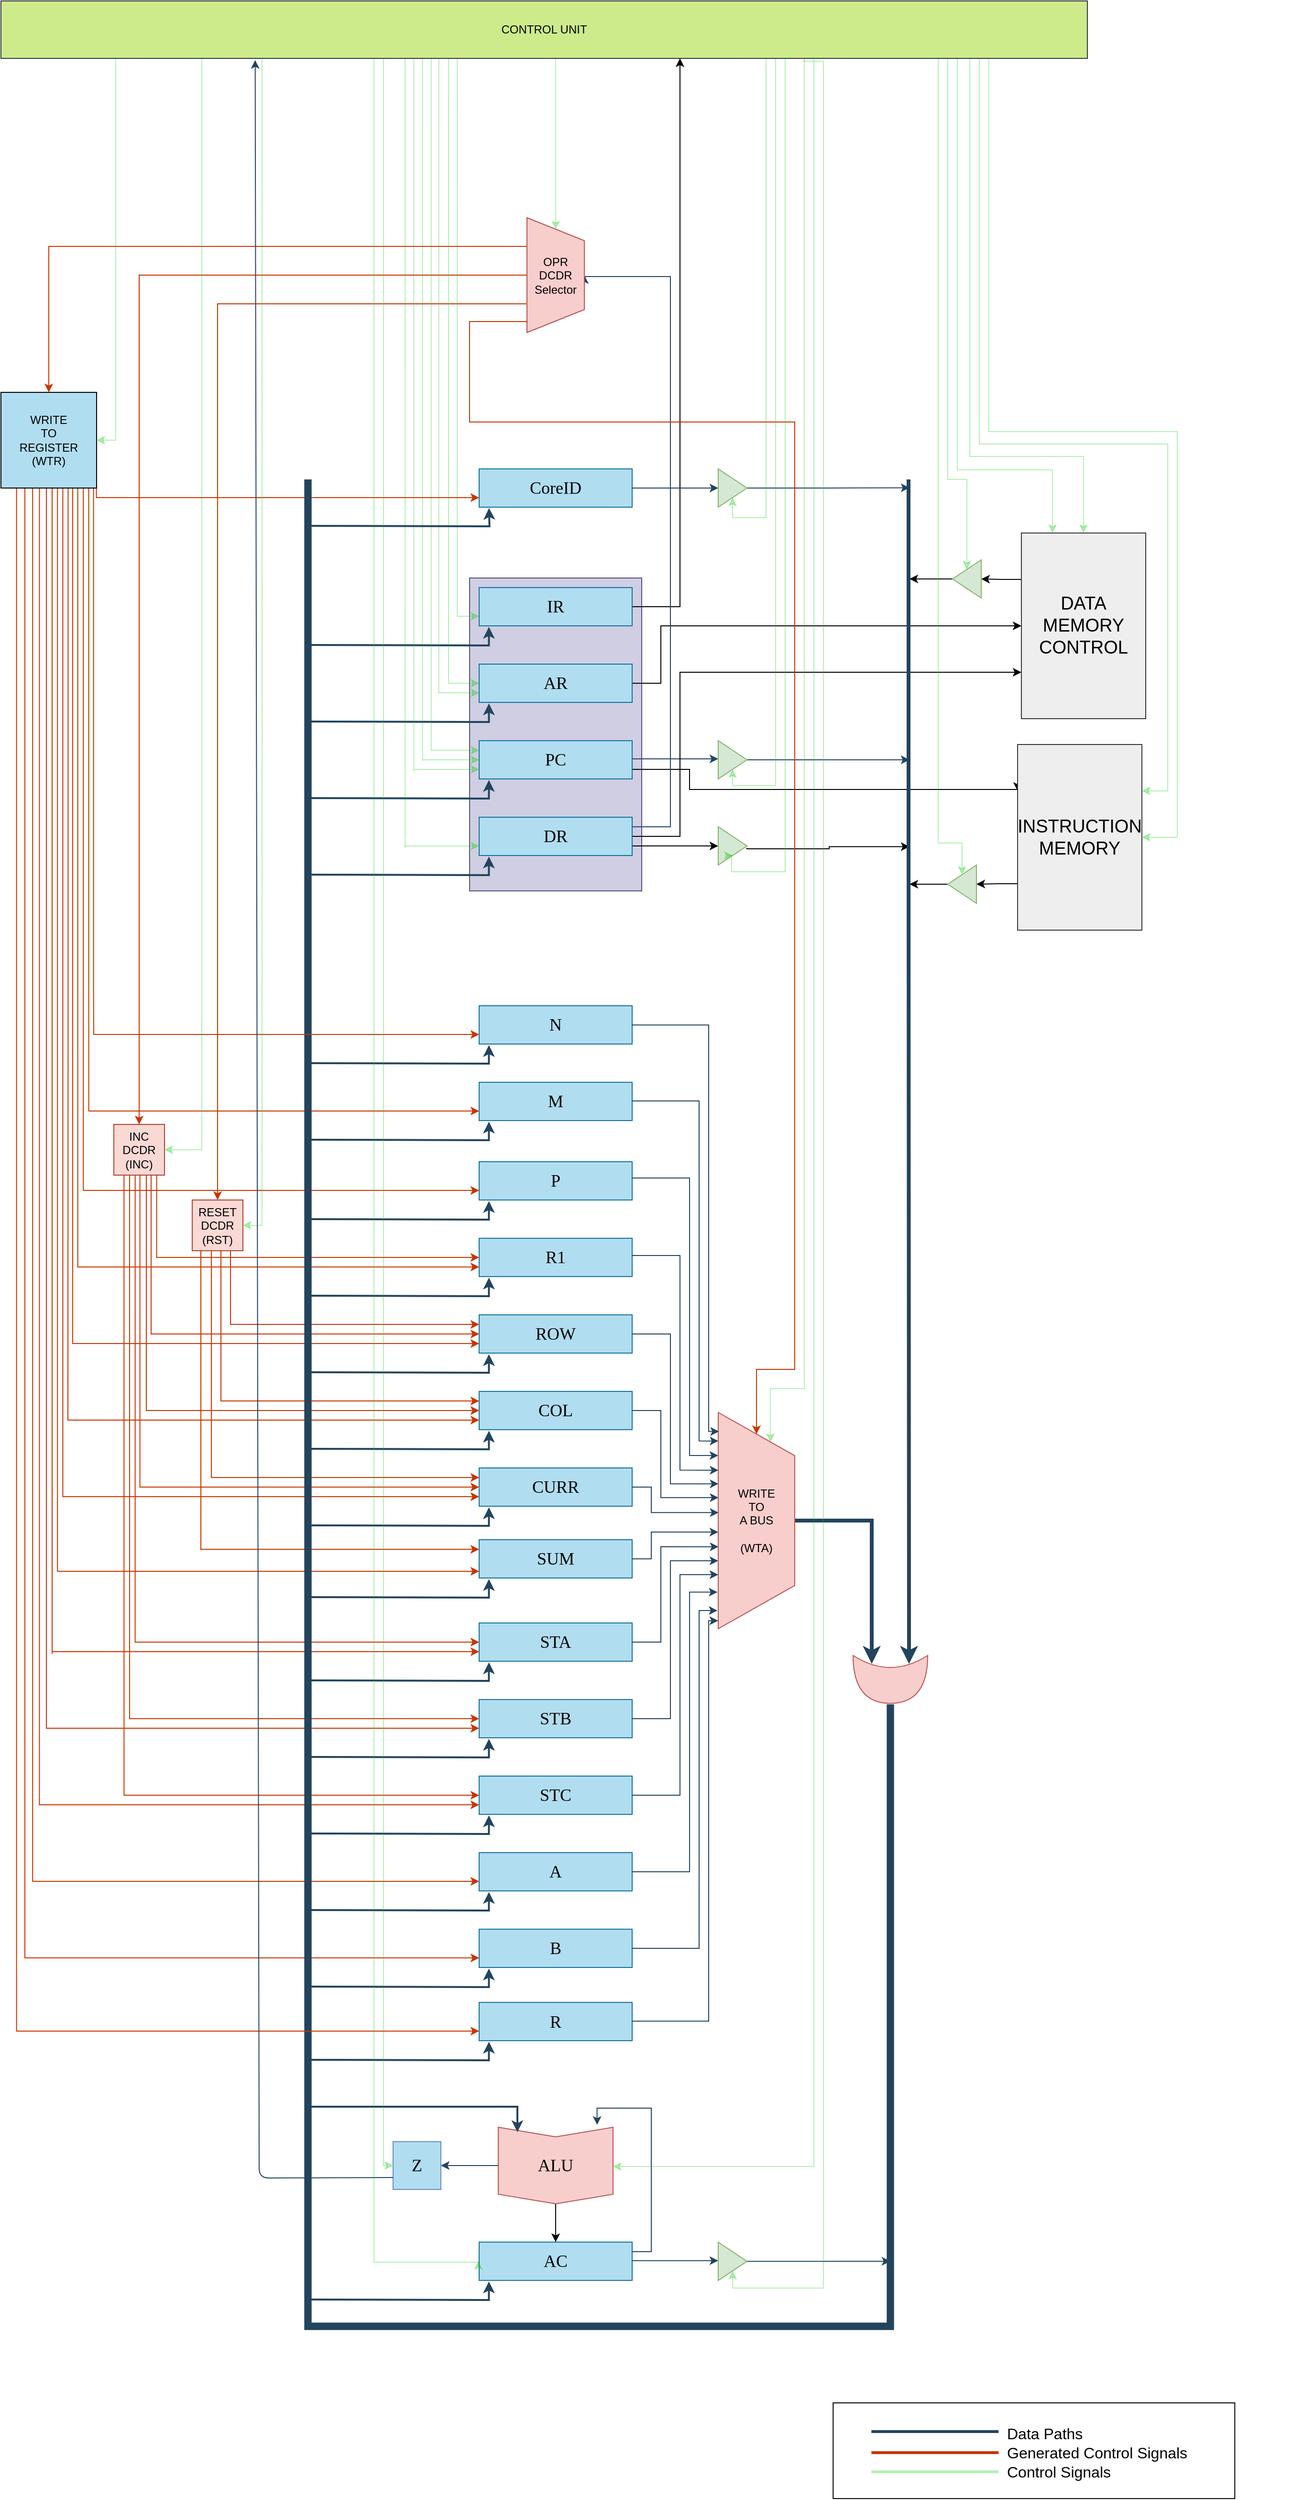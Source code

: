 <mxfile version="12.1.3" type="device" pages="1"><diagram id="7ahX1MaFnQ0sHtXlnESX" name="Page-1"><mxGraphModel dx="3840" dy="2250" grid="1" gridSize="10" guides="1" tooltips="1" connect="1" arrows="1" fold="1" page="1" pageScale="1" pageWidth="2339" pageHeight="3300" background="none" math="0" shadow="0"><root><mxCell id="0"/><mxCell id="1" parent="0"/><mxCell id="pM9Skld5YeXKzp2UjV2t-137" value="" style="rounded=0;whiteSpace=wrap;html=1;" parent="1" vertex="1"><mxGeometry x="1460.143" y="2790" width="420" height="100" as="geometry"/></mxCell><mxCell id="IQvyjZk4mTE_byGSt0LL-163" value="&lt;div style=&quot;font-size: 13px&quot;&gt;&lt;font style=&quot;font-size: 13px&quot;&gt;&lt;br&gt;&lt;/font&gt;&lt;/div&gt;&lt;div style=&quot;font-size: 13px&quot;&gt;&lt;font style=&quot;font-size: 13px&quot;&gt;&lt;br&gt;&lt;/font&gt;&lt;/div&gt;&lt;div style=&quot;font-size: 13px&quot;&gt;&lt;font style=&quot;font-size: 13px&quot;&gt;&lt;br&gt;&lt;/font&gt;&lt;/div&gt;&lt;div style=&quot;font-size: 13px&quot;&gt;&lt;font style=&quot;font-size: 13px&quot;&gt;&lt;br&gt;&lt;/font&gt;&lt;/div&gt;&lt;div style=&quot;font-size: 13px&quot;&gt;&lt;font style=&quot;font-size: 13px&quot;&gt;&lt;br&gt;&lt;/font&gt;&lt;/div&gt;&lt;div style=&quot;font-size: 13px&quot;&gt;&lt;font style=&quot;font-size: 13px&quot;&gt;&lt;br&gt;&lt;/font&gt;&lt;/div&gt;&lt;div style=&quot;font-size: 13px&quot;&gt;&lt;font style=&quot;font-size: 13px&quot;&gt;&lt;br&gt;&lt;/font&gt;&lt;/div&gt;&lt;div style=&quot;font-size: 13px&quot;&gt;&lt;font style=&quot;font-size: 13px&quot;&gt;&lt;br&gt;&lt;/font&gt;&lt;/div&gt;&lt;div style=&quot;font-size: 13px&quot;&gt;&lt;font style=&quot;font-size: 13px&quot;&gt;&lt;br&gt;&lt;/font&gt;&lt;/div&gt;&lt;div style=&quot;font-size: 13px&quot;&gt;&lt;font style=&quot;font-size: 13px&quot;&gt;&lt;br&gt;&lt;/font&gt;&lt;/div&gt;&lt;div style=&quot;font-size: 13px&quot;&gt;&lt;font style=&quot;font-size: 13px&quot;&gt;&lt;br&gt;&lt;/font&gt;&lt;/div&gt;&lt;div style=&quot;font-size: 13px&quot;&gt;&lt;font style=&quot;font-size: 13px&quot;&gt;&lt;br&gt;&lt;/font&gt;&lt;/div&gt;&lt;div style=&quot;font-size: 13px&quot;&gt;&lt;font style=&quot;font-size: 13px&quot;&gt;&lt;br&gt;&lt;/font&gt;&lt;/div&gt;&lt;div style=&quot;font-size: 13px&quot;&gt;&lt;font style=&quot;font-size: 13px&quot;&gt;&lt;br&gt;&lt;/font&gt;&lt;/div&gt;&lt;div style=&quot;font-size: 13px&quot;&gt;&lt;font style=&quot;font-size: 13px&quot;&gt;&lt;br&gt;&lt;/font&gt;&lt;/div&gt;&lt;div style=&quot;font-size: 13px&quot;&gt;&lt;font style=&quot;font-size: 13px&quot;&gt;&lt;br&gt;&lt;/font&gt;&lt;/div&gt;&lt;div style=&quot;font-size: 13px&quot;&gt;&lt;font style=&quot;font-size: 13px&quot;&gt;&lt;br&gt;&lt;/font&gt;&lt;/div&gt;&lt;div style=&quot;font-size: 13px&quot;&gt;&lt;font style=&quot;font-size: 13px&quot;&gt;&lt;br&gt;&lt;/font&gt;&lt;/div&gt;&lt;div style=&quot;font-size: 13px&quot; align=&quot;right&quot;&gt;&lt;font style=&quot;font-size: 13px&quot;&gt;&lt;br&gt;&lt;/font&gt;&lt;/div&gt;&lt;div style=&quot;font-size: 13px&quot; align=&quot;right&quot;&gt;&lt;h2&gt;&lt;br&gt;&lt;font style=&quot;font-size: 13px&quot; face=&quot;Comic Sans MS&quot;&gt;&lt;span style=&quot;font-weight: normal&quot;&gt;&lt;/span&gt;&lt;/font&gt;&lt;/h2&gt;&lt;h2&gt;&lt;br&gt;&lt;/h2&gt;&lt;h2&gt;&lt;font style=&quot;font-size: 13px&quot; face=&quot;Comic Sans MS&quot;&gt;&lt;span style=&quot;font-weight: normal&quot;&gt;&lt;br&gt;&lt;/span&gt;&lt;/font&gt;&lt;/h2&gt;&lt;/div&gt;" style="rounded=0;whiteSpace=wrap;html=1;fillColor=#d0cee2;strokeColor=#56517e;align=right;" parent="1" vertex="1"><mxGeometry x="1080" y="883" width="180" height="327" as="geometry"/></mxCell><mxCell id="pVEmhKMU50H8ERLoqT05-12" style="edgeStyle=orthogonalEdgeStyle;rounded=0;orthogonalLoop=1;jettySize=auto;html=1;exitX=1;exitY=0.5;exitDx=0;exitDy=0;entryX=0.625;entryY=1;entryDx=0;entryDy=0;entryPerimeter=0;" edge="1" parent="1" source="IQvyjZk4mTE_byGSt0LL-6" target="pM9Skld5YeXKzp2UjV2t-92"><mxGeometry relative="1" as="geometry"><mxPoint x="1300" y="370" as="targetPoint"/><Array as="points"><mxPoint x="1300" y="913"/></Array></mxGeometry></mxCell><mxCell id="IQvyjZk4mTE_byGSt0LL-6" value="&lt;h2&gt;&lt;font face=&quot;Lucida Console&quot;&gt;&lt;span style=&quot;font-weight: normal&quot;&gt;IR&lt;br&gt;&lt;/span&gt;&lt;/font&gt;&lt;/h2&gt;" style="rounded=0;whiteSpace=wrap;html=1;fillColor=#b1ddf0;strokeColor=#10739e;" parent="1" vertex="1"><mxGeometry x="1090" y="893" width="160" height="40" as="geometry"/></mxCell><mxCell id="IQvyjZk4mTE_byGSt0LL-22" value="" style="endArrow=classic;html=1;fillColor=#cdeb8b;strokeColor=#00CC00;exitX=0.42;exitY=1;exitDx=0;exitDy=0;exitPerimeter=0;edgeStyle=orthogonalEdgeStyle;rounded=0;opacity=30;" parent="1" source="pM9Skld5YeXKzp2UjV2t-92" edge="1"><mxGeometry width="50" height="50" relative="1" as="geometry"><mxPoint x="1000" y="923" as="sourcePoint"/><mxPoint x="1090" y="923" as="targetPoint"/><Array as="points"><mxPoint x="1067" y="923"/></Array></mxGeometry></mxCell><mxCell id="IQvyjZk4mTE_byGSt0LL-23" value="" style="endArrow=classic;html=1;edgeStyle=orthogonalEdgeStyle;rounded=0;entryX=0.064;entryY=1.028;entryDx=0;entryDy=0;entryPerimeter=0;strokeWidth=2;fillColor=#bac8d3;strokeColor=#23445d;" parent="1" target="IQvyjZk4mTE_byGSt0LL-6" edge="1"><mxGeometry width="50" height="50" relative="1" as="geometry"><mxPoint x="910" y="953" as="sourcePoint"/><mxPoint x="1060" y="963" as="targetPoint"/></mxGeometry></mxCell><mxCell id="IQvyjZk4mTE_byGSt0LL-28" value="" style="endArrow=classic;html=1;strokeColor=#23445D;" parent="1" edge="1"><mxGeometry width="50" height="50" relative="1" as="geometry"><mxPoint x="1250" y="1072" as="sourcePoint"/><mxPoint x="1340" y="1072" as="targetPoint"/></mxGeometry></mxCell><mxCell id="pVEmhKMU50H8ERLoqT05-24" style="edgeStyle=orthogonalEdgeStyle;rounded=0;orthogonalLoop=1;jettySize=auto;html=1;exitX=1;exitY=0.5;exitDx=0;exitDy=0;entryX=0;entryY=0.5;entryDx=0;entryDy=0;" edge="1" parent="1" source="IQvyjZk4mTE_byGSt0LL-60" target="pVEmhKMU50H8ERLoqT05-15"><mxGeometry relative="1" as="geometry"><Array as="points"><mxPoint x="1280" y="993"/><mxPoint x="1280" y="933"/></Array></mxGeometry></mxCell><mxCell id="IQvyjZk4mTE_byGSt0LL-60" value="&lt;font style=&quot;font-size: 18px&quot; face=&quot;Lucida Console&quot;&gt;AR&lt;/font&gt;" style="rounded=0;whiteSpace=wrap;html=1;fillColor=#b1ddf0;strokeColor=#10739e;" parent="1" vertex="1"><mxGeometry x="1090" y="973" width="160" height="40" as="geometry"/></mxCell><mxCell id="IQvyjZk4mTE_byGSt0LL-61" value="" style="endArrow=classic;html=1;fillColor=#cdeb8b;strokeColor=#00CC00;exitX=0.403;exitY=0.983;exitDx=0;exitDy=0;exitPerimeter=0;edgeStyle=orthogonalEdgeStyle;rounded=0;opacity=30;" parent="1" source="pM9Skld5YeXKzp2UjV2t-92" edge="1"><mxGeometry width="50" height="50" relative="1" as="geometry"><mxPoint x="1000" y="1003" as="sourcePoint"/><mxPoint x="1090" y="1003" as="targetPoint"/><Array as="points"><mxPoint x="1048" y="1003"/></Array></mxGeometry></mxCell><mxCell id="IQvyjZk4mTE_byGSt0LL-62" value="" style="endArrow=classic;html=1;edgeStyle=orthogonalEdgeStyle;rounded=0;entryX=0.064;entryY=1.028;entryDx=0;entryDy=0;entryPerimeter=0;strokeWidth=2;fillColor=#bac8d3;strokeColor=#23445d;" parent="1" target="IQvyjZk4mTE_byGSt0LL-60" edge="1"><mxGeometry width="50" height="50" relative="1" as="geometry"><mxPoint x="910" y="1033" as="sourcePoint"/><mxPoint x="1060" y="1043" as="targetPoint"/></mxGeometry></mxCell><mxCell id="IQvyjZk4mTE_byGSt0LL-64" value="" style="endArrow=classic;html=1;fillColor=#cdeb8b;strokeColor=#00CC00;edgeStyle=orthogonalEdgeStyle;rounded=0;exitX=0.412;exitY=0.983;exitDx=0;exitDy=0;exitPerimeter=0;opacity=30;" parent="1" source="pM9Skld5YeXKzp2UjV2t-92" edge="1"><mxGeometry width="50" height="50" relative="1" as="geometry"><mxPoint x="970" y="350" as="sourcePoint"/><mxPoint x="1090" y="993" as="targetPoint"/><Array as="points"><mxPoint x="1058" y="993"/></Array></mxGeometry></mxCell><mxCell id="pVEmhKMU50H8ERLoqT05-21" style="edgeStyle=orthogonalEdgeStyle;rounded=0;orthogonalLoop=1;jettySize=auto;html=1;exitX=1;exitY=0.75;exitDx=0;exitDy=0;entryX=0;entryY=0.25;entryDx=0;entryDy=0;" edge="1" parent="1" source="IQvyjZk4mTE_byGSt0LL-66" target="DJvSkjCDXfrGQXPrx7W1-1"><mxGeometry relative="1" as="geometry"><Array as="points"><mxPoint x="1310" y="1083"/><mxPoint x="1310" y="1104"/></Array></mxGeometry></mxCell><mxCell id="IQvyjZk4mTE_byGSt0LL-66" value="&lt;h2&gt;&lt;font face=&quot;Lucida Console&quot;&gt;&lt;span style=&quot;font-weight: normal&quot;&gt;PC&lt;br&gt;&lt;/span&gt;&lt;/font&gt;&lt;/h2&gt;" style="rounded=0;whiteSpace=wrap;html=1;fillColor=#b1ddf0;strokeColor=#10739e;" parent="1" vertex="1"><mxGeometry x="1090" y="1053" width="160" height="40" as="geometry"/></mxCell><mxCell id="IQvyjZk4mTE_byGSt0LL-67" value="" style="endArrow=classic;html=1;fillColor=#cdeb8b;strokeColor=#00CC00;exitX=0.38;exitY=0.983;exitDx=0;exitDy=0;exitPerimeter=0;edgeStyle=orthogonalEdgeStyle;rounded=0;opacity=30;" parent="1" source="pM9Skld5YeXKzp2UjV2t-92" edge="1"><mxGeometry width="50" height="50" relative="1" as="geometry"><mxPoint x="1000" y="1083" as="sourcePoint"/><mxPoint x="1090" y="1083" as="targetPoint"/><Array as="points"><mxPoint x="1022" y="1084"/><mxPoint x="1022" y="1083"/></Array></mxGeometry></mxCell><mxCell id="IQvyjZk4mTE_byGSt0LL-68" value="" style="endArrow=classic;html=1;edgeStyle=orthogonalEdgeStyle;rounded=0;entryX=0.064;entryY=1.028;entryDx=0;entryDy=0;entryPerimeter=0;strokeWidth=2;fillColor=#bac8d3;strokeColor=#23445d;" parent="1" target="IQvyjZk4mTE_byGSt0LL-66" edge="1"><mxGeometry width="50" height="50" relative="1" as="geometry"><mxPoint x="910" y="1113" as="sourcePoint"/><mxPoint x="1060" y="1123" as="targetPoint"/></mxGeometry></mxCell><mxCell id="IQvyjZk4mTE_byGSt0LL-70" value="" style="endArrow=classic;html=1;fillColor=#cdeb8b;strokeColor=#00CC00;exitX=0.388;exitY=1;exitDx=0;exitDy=0;edgeStyle=orthogonalEdgeStyle;rounded=0;exitPerimeter=0;opacity=30;" parent="1" source="pM9Skld5YeXKzp2UjV2t-92" edge="1"><mxGeometry width="50" height="50" relative="1" as="geometry"><mxPoint x="1000" y="1073" as="sourcePoint"/><mxPoint x="1090" y="1073" as="targetPoint"/><Array as="points"><mxPoint x="1031" y="1074"/><mxPoint x="1031" y="1073"/></Array></mxGeometry></mxCell><mxCell id="IQvyjZk4mTE_byGSt0LL-71" value="" style="endArrow=classic;html=1;fillColor=#cdeb8b;strokeColor=#00CC00;exitX=0.396;exitY=1;exitDx=0;exitDy=0;exitPerimeter=0;edgeStyle=orthogonalEdgeStyle;rounded=0;opacity=30;" parent="1" source="pM9Skld5YeXKzp2UjV2t-92" edge="1"><mxGeometry width="50" height="50" relative="1" as="geometry"><mxPoint x="1000" y="1063" as="sourcePoint"/><mxPoint x="1090" y="1063" as="targetPoint"/><Array as="points"><mxPoint x="1040" y="1063"/></Array></mxGeometry></mxCell><mxCell id="pM9Skld5YeXKzp2UjV2t-87" style="edgeStyle=orthogonalEdgeStyle;rounded=0;orthogonalLoop=1;jettySize=auto;html=1;exitX=1;exitY=0.25;exitDx=0;exitDy=0;strokeColor=#23445D;strokeWidth=1;entryX=0.5;entryY=0;entryDx=0;entryDy=0;" parent="1" source="IQvyjZk4mTE_byGSt0LL-72" target="pM9Skld5YeXKzp2UjV2t-86" edge="1"><mxGeometry relative="1" as="geometry"><Array as="points"><mxPoint x="1290" y="1143"/><mxPoint x="1290" y="568"/></Array></mxGeometry></mxCell><mxCell id="pVEmhKMU50H8ERLoqT05-22" style="edgeStyle=orthogonalEdgeStyle;rounded=0;orthogonalLoop=1;jettySize=auto;html=1;exitX=1;exitY=0.75;exitDx=0;exitDy=0;entryX=0;entryY=0.5;entryDx=0;entryDy=0;" edge="1" parent="1" source="IQvyjZk4mTE_byGSt0LL-72" target="pM9Skld5YeXKzp2UjV2t-14"><mxGeometry relative="1" as="geometry"/></mxCell><mxCell id="pVEmhKMU50H8ERLoqT05-25" style="edgeStyle=orthogonalEdgeStyle;rounded=0;orthogonalLoop=1;jettySize=auto;html=1;exitX=1;exitY=0.5;exitDx=0;exitDy=0;entryX=0;entryY=0.75;entryDx=0;entryDy=0;" edge="1" parent="1" source="IQvyjZk4mTE_byGSt0LL-72" target="pVEmhKMU50H8ERLoqT05-15"><mxGeometry relative="1" as="geometry"><Array as="points"><mxPoint x="1300" y="1153"/><mxPoint x="1300" y="982"/></Array></mxGeometry></mxCell><mxCell id="IQvyjZk4mTE_byGSt0LL-72" value="&lt;h2&gt;&lt;font face=&quot;Lucida Console&quot;&gt;&lt;span style=&quot;font-weight: normal&quot;&gt;DR&lt;br&gt;&lt;/span&gt;&lt;/font&gt;&lt;/h2&gt;" style="rounded=0;whiteSpace=wrap;html=1;fillColor=#b1ddf0;strokeColor=#10739e;" parent="1" vertex="1"><mxGeometry x="1090" y="1133" width="160" height="40" as="geometry"/></mxCell><mxCell id="IQvyjZk4mTE_byGSt0LL-73" value="" style="endArrow=classic;html=1;fillColor=#cdeb8b;strokeColor=#00CC00;exitX=0.372;exitY=1;exitDx=0;exitDy=0;exitPerimeter=0;edgeStyle=orthogonalEdgeStyle;rounded=0;opacity=30;" parent="1" source="pM9Skld5YeXKzp2UjV2t-92" edge="1"><mxGeometry width="50" height="50" relative="1" as="geometry"><mxPoint x="1000" y="1163" as="sourcePoint"/><mxPoint x="1090" y="1163" as="targetPoint"/><Array as="points"><mxPoint x="1012" y="1164"/><mxPoint x="1012" y="1163"/></Array></mxGeometry></mxCell><mxCell id="IQvyjZk4mTE_byGSt0LL-74" value="" style="endArrow=classic;html=1;edgeStyle=orthogonalEdgeStyle;rounded=0;entryX=0.064;entryY=1.028;entryDx=0;entryDy=0;entryPerimeter=0;strokeWidth=2;fillColor=#bac8d3;strokeColor=#23445d;" parent="1" target="IQvyjZk4mTE_byGSt0LL-72" edge="1"><mxGeometry width="50" height="50" relative="1" as="geometry"><mxPoint x="910" y="1193" as="sourcePoint"/><mxPoint x="1060" y="1203" as="targetPoint"/></mxGeometry></mxCell><mxCell id="IQvyjZk4mTE_byGSt0LL-84" value="&lt;h2&gt;&lt;font face=&quot;Comic Sans MS&quot;&gt;&lt;span style=&quot;font-weight: normal&quot;&gt;&lt;font face=&quot;Lucida Console&quot;&gt;M&lt;/font&gt;&lt;br&gt;&lt;/span&gt;&lt;/font&gt;&lt;/h2&gt;" style="rounded=0;whiteSpace=wrap;html=1;fillColor=#b1ddf0;strokeColor=#10739e;" parent="1" vertex="1"><mxGeometry x="1090" y="1410" width="160" height="40" as="geometry"/></mxCell><mxCell id="IQvyjZk4mTE_byGSt0LL-85" value="" style="endArrow=classic;html=1;fillColor=#fa6800;strokeColor=#C73500;exitX=0.918;exitY=1.005;exitDx=0;exitDy=0;edgeStyle=orthogonalEdgeStyle;rounded=0;exitPerimeter=0;" parent="1" source="pM9Skld5YeXKzp2UjV2t-70" edge="1"><mxGeometry width="50" height="50" relative="1" as="geometry"><mxPoint x="1000" y="1440" as="sourcePoint"/><mxPoint x="1090" y="1440" as="targetPoint"/><Array as="points"><mxPoint x="682" y="1440"/></Array></mxGeometry></mxCell><mxCell id="IQvyjZk4mTE_byGSt0LL-86" value="" style="endArrow=classic;html=1;edgeStyle=orthogonalEdgeStyle;rounded=0;entryX=0.064;entryY=1.028;entryDx=0;entryDy=0;entryPerimeter=0;strokeWidth=2;fillColor=#bac8d3;strokeColor=#23445d;" parent="1" target="IQvyjZk4mTE_byGSt0LL-84" edge="1"><mxGeometry width="50" height="50" relative="1" as="geometry"><mxPoint x="910" y="1470" as="sourcePoint"/><mxPoint x="1060" y="1480" as="targetPoint"/></mxGeometry></mxCell><mxCell id="IQvyjZk4mTE_byGSt0LL-87" value="" style="endArrow=classic;html=1;strokeColor=#23445D;entryX=0.132;entryY=0.997;entryDx=0;entryDy=0;entryPerimeter=0;edgeStyle=orthogonalEdgeStyle;rounded=0;" parent="1" target="IQvyjZk4mTE_byGSt0LL-166" edge="1"><mxGeometry width="50" height="50" relative="1" as="geometry"><mxPoint x="1250" y="1429.5" as="sourcePoint"/><mxPoint x="1340" y="1429.5" as="targetPoint"/><Array as="points"><mxPoint x="1320" y="1430"/><mxPoint x="1320" y="1785"/></Array></mxGeometry></mxCell><mxCell id="IQvyjZk4mTE_byGSt0LL-90" value="&lt;h2&gt;&lt;font face=&quot;Lucida Console&quot;&gt;&lt;span style=&quot;font-weight: normal&quot;&gt;P&lt;br&gt;&lt;/span&gt;&lt;/font&gt;&lt;/h2&gt;" style="rounded=0;whiteSpace=wrap;html=1;fillColor=#b1ddf0;strokeColor=#10739e;" parent="1" vertex="1"><mxGeometry x="1090" y="1493" width="160" height="40" as="geometry"/></mxCell><mxCell id="IQvyjZk4mTE_byGSt0LL-91" value="" style="endArrow=classic;html=1;fillColor=#fa6800;strokeColor=#C73500;edgeStyle=orthogonalEdgeStyle;rounded=0;exitX=0.861;exitY=1.005;exitDx=0;exitDy=0;exitPerimeter=0;" parent="1" source="pM9Skld5YeXKzp2UjV2t-70" edge="1"><mxGeometry width="50" height="50" relative="1" as="geometry"><mxPoint x="661" y="1299" as="sourcePoint"/><mxPoint x="1090" y="1523" as="targetPoint"/><Array as="points"><mxPoint x="676" y="1523"/></Array></mxGeometry></mxCell><mxCell id="IQvyjZk4mTE_byGSt0LL-92" value="" style="endArrow=classic;html=1;edgeStyle=orthogonalEdgeStyle;rounded=0;entryX=0.064;entryY=1.028;entryDx=0;entryDy=0;entryPerimeter=0;strokeWidth=2;fillColor=#bac8d3;strokeColor=#23445d;" parent="1" target="IQvyjZk4mTE_byGSt0LL-90" edge="1"><mxGeometry width="50" height="50" relative="1" as="geometry"><mxPoint x="910" y="1553" as="sourcePoint"/><mxPoint x="1060" y="1563" as="targetPoint"/></mxGeometry></mxCell><mxCell id="IQvyjZk4mTE_byGSt0LL-93" value="" style="endArrow=classic;html=1;strokeColor=#23445D;edgeStyle=orthogonalEdgeStyle;rounded=0;" parent="1" source="IQvyjZk4mTE_byGSt0LL-90" target="IQvyjZk4mTE_byGSt0LL-166" edge="1"><mxGeometry width="50" height="50" relative="1" as="geometry"><mxPoint x="1251" y="1510" as="sourcePoint"/><mxPoint x="1460" y="1826" as="targetPoint"/><Array as="points"><mxPoint x="1310" y="1510"/><mxPoint x="1310" y="1800"/></Array></mxGeometry></mxCell><mxCell id="IQvyjZk4mTE_byGSt0LL-96" value="&lt;h2&gt;&lt;font face=&quot;Lucida Console&quot;&gt;&lt;span style=&quot;font-weight: normal&quot;&gt;R1&lt;/span&gt;&lt;/font&gt;&lt;/h2&gt;" style="rounded=0;whiteSpace=wrap;html=1;fillColor=#b1ddf0;strokeColor=#10739e;" parent="1" vertex="1"><mxGeometry x="1090" y="1573" width="160" height="40" as="geometry"/></mxCell><mxCell id="IQvyjZk4mTE_byGSt0LL-97" value="" style="endArrow=classic;html=1;fillColor=#fa6800;strokeColor=#C73500;edgeStyle=orthogonalEdgeStyle;rounded=0;exitX=0.803;exitY=0.997;exitDx=0;exitDy=0;exitPerimeter=0;" parent="1" source="pM9Skld5YeXKzp2UjV2t-70" edge="1"><mxGeometry width="50" height="50" relative="1" as="geometry"><mxPoint x="590" y="1294" as="sourcePoint"/><mxPoint x="1090" y="1603" as="targetPoint"/><Array as="points"><mxPoint x="670" y="1603"/></Array></mxGeometry></mxCell><mxCell id="IQvyjZk4mTE_byGSt0LL-98" value="" style="endArrow=classic;html=1;edgeStyle=orthogonalEdgeStyle;rounded=0;entryX=0.064;entryY=1.028;entryDx=0;entryDy=0;entryPerimeter=0;strokeWidth=2;fillColor=#bac8d3;strokeColor=#23445d;" parent="1" target="IQvyjZk4mTE_byGSt0LL-96" edge="1"><mxGeometry width="50" height="50" relative="1" as="geometry"><mxPoint x="910" y="1633" as="sourcePoint"/><mxPoint x="1060" y="1643" as="targetPoint"/></mxGeometry></mxCell><mxCell id="IQvyjZk4mTE_byGSt0LL-99" value="" style="endArrow=classic;html=1;strokeColor=#23445D;edgeStyle=orthogonalEdgeStyle;rounded=0;entryX=0.267;entryY=0.997;entryDx=0;entryDy=0;entryPerimeter=0;" parent="1" target="IQvyjZk4mTE_byGSt0LL-166" edge="1"><mxGeometry width="50" height="50" relative="1" as="geometry"><mxPoint x="1250" y="1591" as="sourcePoint"/><mxPoint x="1620" y="1742" as="targetPoint"/><Array as="points"><mxPoint x="1300" y="1591"/><mxPoint x="1300" y="1815"/></Array></mxGeometry></mxCell><mxCell id="IQvyjZk4mTE_byGSt0LL-100" value="" style="endArrow=classic;html=1;fillColor=#fa6800;strokeColor=#C73500;exitX=0.907;exitY=1.005;exitDx=0;exitDy=0;exitPerimeter=0;edgeStyle=orthogonalEdgeStyle;rounded=0;" parent="1" edge="1"><mxGeometry width="50" height="50" relative="1" as="geometry"><mxPoint x="752.833" y="1485.167" as="sourcePoint"/><mxPoint x="1090" y="1593" as="targetPoint"/><Array as="points"><mxPoint x="753" y="1593"/></Array></mxGeometry></mxCell><mxCell id="IQvyjZk4mTE_byGSt0LL-102" value="&lt;h2&gt;&lt;font face=&quot;Lucida Console&quot;&gt;&lt;span style=&quot;font-weight: normal&quot;&gt;ROW&lt;br&gt;&lt;/span&gt;&lt;/font&gt;&lt;/h2&gt;" style="rounded=0;whiteSpace=wrap;html=1;fillColor=#b1ddf0;strokeColor=#10739e;" parent="1" vertex="1"><mxGeometry x="1090" y="1653" width="160" height="40" as="geometry"/></mxCell><mxCell id="IQvyjZk4mTE_byGSt0LL-103" value="" style="endArrow=classic;html=1;fillColor=#fa6800;strokeColor=#C73500;edgeStyle=orthogonalEdgeStyle;rounded=0;exitX=0.75;exitY=1;exitDx=0;exitDy=0;" parent="1" source="pM9Skld5YeXKzp2UjV2t-70" edge="1"><mxGeometry width="50" height="50" relative="1" as="geometry"><mxPoint x="1000" y="1683" as="sourcePoint"/><mxPoint x="1090" y="1683" as="targetPoint"/><Array as="points"><mxPoint x="665" y="1683"/></Array></mxGeometry></mxCell><mxCell id="IQvyjZk4mTE_byGSt0LL-104" value="" style="endArrow=classic;html=1;edgeStyle=orthogonalEdgeStyle;rounded=0;entryX=0.064;entryY=1.028;entryDx=0;entryDy=0;entryPerimeter=0;strokeWidth=2;fillColor=#bac8d3;strokeColor=#23445d;" parent="1" target="IQvyjZk4mTE_byGSt0LL-102" edge="1"><mxGeometry width="50" height="50" relative="1" as="geometry"><mxPoint x="910" y="1713" as="sourcePoint"/><mxPoint x="1060" y="1723" as="targetPoint"/></mxGeometry></mxCell><mxCell id="IQvyjZk4mTE_byGSt0LL-105" value="" style="endArrow=classic;html=1;strokeColor=#23445D;entryX=0.33;entryY=0.996;entryDx=0;entryDy=0;entryPerimeter=0;edgeStyle=orthogonalEdgeStyle;rounded=0;" parent="1" target="IQvyjZk4mTE_byGSt0LL-166" edge="1"><mxGeometry width="50" height="50" relative="1" as="geometry"><mxPoint x="1250" y="1673" as="sourcePoint"/><mxPoint x="1340" y="1673" as="targetPoint"/><Array as="points"><mxPoint x="1290" y="1673"/><mxPoint x="1290" y="1830"/></Array></mxGeometry></mxCell><mxCell id="IQvyjZk4mTE_byGSt0LL-106" value="" style="endArrow=classic;html=1;fillColor=#fa6800;strokeColor=#C73500;edgeStyle=orthogonalEdgeStyle;rounded=0;exitX=0.807;exitY=1.008;exitDx=0;exitDy=0;exitPerimeter=0;" parent="1" edge="1"><mxGeometry width="50" height="50" relative="1" as="geometry"><mxPoint x="747" y="1485.167" as="sourcePoint"/><mxPoint x="1090" y="1673" as="targetPoint"/><Array as="points"><mxPoint x="747" y="1673"/></Array></mxGeometry></mxCell><mxCell id="IQvyjZk4mTE_byGSt0LL-107" value="" style="endArrow=classic;html=1;fillColor=#fa6800;strokeColor=#C73500;edgeStyle=orthogonalEdgeStyle;rounded=0;" parent="1" source="pM9Skld5YeXKzp2UjV2t-52" edge="1"><mxGeometry width="50" height="50" relative="1" as="geometry"><mxPoint x="738" y="1636" as="sourcePoint"/><mxPoint x="1090" y="1663" as="targetPoint"/><Array as="points"><mxPoint x="830" y="1663"/></Array></mxGeometry></mxCell><mxCell id="IQvyjZk4mTE_byGSt0LL-108" value="&lt;h2&gt;&lt;font face=&quot;Lucida Console&quot;&gt;&lt;span style=&quot;font-weight: normal&quot;&gt;COL&lt;br&gt;&lt;/span&gt;&lt;/font&gt;&lt;/h2&gt;" style="rounded=0;whiteSpace=wrap;html=1;fillColor=#b1ddf0;strokeColor=#10739e;" parent="1" vertex="1"><mxGeometry x="1090" y="1733" width="160" height="40" as="geometry"/></mxCell><mxCell id="IQvyjZk4mTE_byGSt0LL-109" value="" style="endArrow=classic;html=1;fillColor=#fa6800;strokeColor=#C73500;edgeStyle=orthogonalEdgeStyle;rounded=0;exitX=0.702;exitY=1.004;exitDx=0;exitDy=0;exitPerimeter=0;" parent="1" source="pM9Skld5YeXKzp2UjV2t-70" edge="1"><mxGeometry width="50" height="50" relative="1" as="geometry"><mxPoint x="650" y="1310" as="sourcePoint"/><mxPoint x="1090" y="1763" as="targetPoint"/><Array as="points"><mxPoint x="660" y="1297"/><mxPoint x="660" y="1297"/><mxPoint x="660" y="1763"/></Array></mxGeometry></mxCell><mxCell id="IQvyjZk4mTE_byGSt0LL-110" value="" style="endArrow=classic;html=1;edgeStyle=orthogonalEdgeStyle;rounded=0;entryX=0.064;entryY=1.028;entryDx=0;entryDy=0;entryPerimeter=0;strokeWidth=2;fillColor=#bac8d3;strokeColor=#23445d;" parent="1" target="IQvyjZk4mTE_byGSt0LL-108" edge="1"><mxGeometry width="50" height="50" relative="1" as="geometry"><mxPoint x="910" y="1793" as="sourcePoint"/><mxPoint x="1060" y="1803" as="targetPoint"/></mxGeometry></mxCell><mxCell id="IQvyjZk4mTE_byGSt0LL-111" value="" style="endArrow=classic;html=1;strokeColor=#23445D;entryX=0.394;entryY=0.997;entryDx=0;entryDy=0;entryPerimeter=0;edgeStyle=orthogonalEdgeStyle;rounded=0;" parent="1" target="IQvyjZk4mTE_byGSt0LL-166" edge="1"><mxGeometry width="50" height="50" relative="1" as="geometry"><mxPoint x="1250" y="1753" as="sourcePoint"/><mxPoint x="1340" y="1753" as="targetPoint"/><Array as="points"><mxPoint x="1280" y="1753"/><mxPoint x="1280" y="1844"/></Array></mxGeometry></mxCell><mxCell id="IQvyjZk4mTE_byGSt0LL-112" value="" style="endArrow=classic;html=1;fillColor=#fa6800;strokeColor=#C73500;exitX=0.705;exitY=0.99;exitDx=0;exitDy=0;edgeStyle=orthogonalEdgeStyle;rounded=0;exitPerimeter=0;" parent="1" edge="1"><mxGeometry width="50" height="50" relative="1" as="geometry"><mxPoint x="742" y="1484.333" as="sourcePoint"/><mxPoint x="1090" y="1753" as="targetPoint"/><Array as="points"><mxPoint x="742" y="1753"/></Array></mxGeometry></mxCell><mxCell id="IQvyjZk4mTE_byGSt0LL-113" value="" style="endArrow=classic;html=1;fillColor=#fa6800;strokeColor=#C73500;edgeStyle=orthogonalEdgeStyle;rounded=0;" parent="1" source="pM9Skld5YeXKzp2UjV2t-52" edge="1"><mxGeometry width="50" height="50" relative="1" as="geometry"><mxPoint x="1000" y="1743" as="sourcePoint"/><mxPoint x="1090" y="1743" as="targetPoint"/><Array as="points"><mxPoint x="820" y="1743"/></Array></mxGeometry></mxCell><mxCell id="IQvyjZk4mTE_byGSt0LL-114" value="&lt;h2&gt;&lt;font face=&quot;Lucida Console&quot;&gt;&lt;span style=&quot;font-weight: normal&quot;&gt;CURR&lt;br&gt;&lt;/span&gt;&lt;/font&gt;&lt;/h2&gt;" style="rounded=0;whiteSpace=wrap;html=1;fillColor=#b1ddf0;strokeColor=#10739e;" parent="1" vertex="1"><mxGeometry x="1090" y="1813" width="160" height="40" as="geometry"/></mxCell><mxCell id="IQvyjZk4mTE_byGSt0LL-115" value="" style="endArrow=classic;html=1;fillColor=#fa6800;strokeColor=#C73500;exitX=0.647;exitY=0.998;exitDx=0;exitDy=0;edgeStyle=orthogonalEdgeStyle;rounded=0;exitPerimeter=0;" parent="1" source="pM9Skld5YeXKzp2UjV2t-70" edge="1"><mxGeometry width="50" height="50" relative="1" as="geometry"><mxPoint x="1000" y="1843" as="sourcePoint"/><mxPoint x="1090" y="1843" as="targetPoint"/><Array as="points"><mxPoint x="655" y="1843"/></Array></mxGeometry></mxCell><mxCell id="IQvyjZk4mTE_byGSt0LL-116" value="" style="endArrow=classic;html=1;edgeStyle=orthogonalEdgeStyle;rounded=0;entryX=0.064;entryY=1.028;entryDx=0;entryDy=0;entryPerimeter=0;strokeWidth=2;fillColor=#bac8d3;strokeColor=#23445d;" parent="1" target="IQvyjZk4mTE_byGSt0LL-114" edge="1"><mxGeometry width="50" height="50" relative="1" as="geometry"><mxPoint x="910" y="1873" as="sourcePoint"/><mxPoint x="1060" y="1883" as="targetPoint"/></mxGeometry></mxCell><mxCell id="IQvyjZk4mTE_byGSt0LL-117" value="" style="endArrow=classic;html=1;strokeColor=#23445D;entryX=0.463;entryY=0.996;entryDx=0;entryDy=0;entryPerimeter=0;edgeStyle=orthogonalEdgeStyle;rounded=0;" parent="1" target="IQvyjZk4mTE_byGSt0LL-166" edge="1"><mxGeometry width="50" height="50" relative="1" as="geometry"><mxPoint x="1250" y="1833" as="sourcePoint"/><mxPoint x="1340" y="1833" as="targetPoint"/><Array as="points"><mxPoint x="1270" y="1833"/><mxPoint x="1270" y="1860"/></Array></mxGeometry></mxCell><mxCell id="IQvyjZk4mTE_byGSt0LL-118" value="" style="endArrow=classic;html=1;fillColor=#fa6800;strokeColor=#C73500;edgeStyle=orthogonalEdgeStyle;rounded=0;exitX=0.595;exitY=1.001;exitDx=0;exitDy=0;exitPerimeter=0;" parent="1" edge="1"><mxGeometry width="50" height="50" relative="1" as="geometry"><mxPoint x="735.333" y="1485.167" as="sourcePoint"/><mxPoint x="1090" y="1833" as="targetPoint"/><Array as="points"><mxPoint x="736" y="1833"/></Array></mxGeometry></mxCell><mxCell id="IQvyjZk4mTE_byGSt0LL-119" value="" style="endArrow=classic;html=1;fillColor=#fa6800;strokeColor=#C73500;edgeStyle=orthogonalEdgeStyle;rounded=0;" parent="1" source="pM9Skld5YeXKzp2UjV2t-52" edge="1"><mxGeometry width="50" height="50" relative="1" as="geometry"><mxPoint x="706" y="1630" as="sourcePoint"/><mxPoint x="1090" y="1823" as="targetPoint"/><Array as="points"><mxPoint x="810" y="1823"/></Array></mxGeometry></mxCell><mxCell id="IQvyjZk4mTE_byGSt0LL-120" value="&lt;h2&gt;&lt;font face=&quot;Lucida Console&quot;&gt;&lt;span style=&quot;font-weight: normal&quot;&gt;SUM&lt;br&gt;&lt;/span&gt;&lt;/font&gt;&lt;/h2&gt;" style="rounded=0;whiteSpace=wrap;html=1;fillColor=#b1ddf0;strokeColor=#10739e;" parent="1" vertex="1"><mxGeometry x="1090" y="1888" width="160" height="40" as="geometry"/></mxCell><mxCell id="IQvyjZk4mTE_byGSt0LL-121" value="" style="endArrow=classic;html=1;fillColor=#fa6800;strokeColor=#C73500;edgeStyle=orthogonalEdgeStyle;rounded=0;exitX=0.591;exitY=0.999;exitDx=0;exitDy=0;exitPerimeter=0;" parent="1" source="pM9Skld5YeXKzp2UjV2t-70" edge="1"><mxGeometry width="50" height="50" relative="1" as="geometry"><mxPoint x="630" y="1293" as="sourcePoint"/><mxPoint x="1090" y="1921" as="targetPoint"/><Array as="points"><mxPoint x="649" y="1921"/></Array></mxGeometry></mxCell><mxCell id="IQvyjZk4mTE_byGSt0LL-122" value="" style="endArrow=classic;html=1;edgeStyle=orthogonalEdgeStyle;rounded=0;entryX=0.064;entryY=1.028;entryDx=0;entryDy=0;entryPerimeter=0;strokeWidth=2;fillColor=#bac8d3;strokeColor=#23445d;" parent="1" target="IQvyjZk4mTE_byGSt0LL-120" edge="1"><mxGeometry width="50" height="50" relative="1" as="geometry"><mxPoint x="910" y="1948" as="sourcePoint"/><mxPoint x="1060" y="1958" as="targetPoint"/></mxGeometry></mxCell><mxCell id="IQvyjZk4mTE_byGSt0LL-123" value="" style="endArrow=classic;html=1;strokeColor=#23445D;edgeStyle=orthogonalEdgeStyle;rounded=0;" parent="1" target="IQvyjZk4mTE_byGSt0LL-166" edge="1"><mxGeometry width="50" height="50" relative="1" as="geometry"><mxPoint x="1250" y="1908" as="sourcePoint"/><mxPoint x="1340" y="1908" as="targetPoint"/><Array as="points"><mxPoint x="1270" y="1908"/><mxPoint x="1270" y="1880"/></Array></mxGeometry></mxCell><mxCell id="IQvyjZk4mTE_byGSt0LL-125" value="" style="endArrow=classic;html=1;fillColor=#fa6800;strokeColor=#C73500;exitX=0.211;exitY=0.998;exitDx=0;exitDy=0;exitPerimeter=0;edgeStyle=orthogonalEdgeStyle;rounded=0;" parent="1" source="pM9Skld5YeXKzp2UjV2t-52" edge="1"><mxGeometry width="50" height="50" relative="1" as="geometry"><mxPoint x="1000" y="1898" as="sourcePoint"/><mxPoint x="1090" y="1898" as="targetPoint"/><Array as="points"><mxPoint x="799" y="1898"/></Array></mxGeometry></mxCell><mxCell id="IQvyjZk4mTE_byGSt0LL-126" value="&lt;h2&gt;&lt;font face=&quot;Lucida Console&quot;&gt;&lt;span style=&quot;font-weight: normal&quot;&gt;STA&lt;br&gt;&lt;/span&gt;&lt;/font&gt;&lt;/h2&gt;" style="rounded=0;whiteSpace=wrap;html=1;fillColor=#b1ddf0;strokeColor=#10739e;" parent="1" vertex="1"><mxGeometry x="1090" y="1975" width="160" height="40" as="geometry"/></mxCell><mxCell id="IQvyjZk4mTE_byGSt0LL-127" value="" style="endArrow=classic;html=1;fillColor=#fa6800;strokeColor=#C73500;edgeStyle=orthogonalEdgeStyle;rounded=0;exitX=0.535;exitY=0.993;exitDx=0;exitDy=0;exitPerimeter=0;" parent="1" source="pM9Skld5YeXKzp2UjV2t-70" edge="1"><mxGeometry width="50" height="50" relative="1" as="geometry"><mxPoint x="1000" y="2005" as="sourcePoint"/><mxPoint x="1090" y="2005" as="targetPoint"/><Array as="points"><mxPoint x="644" y="2006"/><mxPoint x="644" y="2005"/></Array></mxGeometry></mxCell><mxCell id="IQvyjZk4mTE_byGSt0LL-128" value="" style="endArrow=classic;html=1;edgeStyle=orthogonalEdgeStyle;rounded=0;entryX=0.064;entryY=1.028;entryDx=0;entryDy=0;entryPerimeter=0;strokeWidth=2;fillColor=#bac8d3;strokeColor=#23445d;" parent="1" target="IQvyjZk4mTE_byGSt0LL-126" edge="1"><mxGeometry width="50" height="50" relative="1" as="geometry"><mxPoint x="910" y="2035" as="sourcePoint"/><mxPoint x="1060" y="2045" as="targetPoint"/></mxGeometry></mxCell><mxCell id="IQvyjZk4mTE_byGSt0LL-129" value="" style="endArrow=classic;html=1;strokeColor=#23445D;edgeStyle=orthogonalEdgeStyle;rounded=0;entryX=0.621;entryY=0.996;entryDx=0;entryDy=0;entryPerimeter=0;" parent="1" target="IQvyjZk4mTE_byGSt0LL-166" edge="1"><mxGeometry width="50" height="50" relative="1" as="geometry"><mxPoint x="1250" y="1995" as="sourcePoint"/><mxPoint x="1340" y="1995" as="targetPoint"/><Array as="points"><mxPoint x="1280" y="1995"/><mxPoint x="1280" y="1895"/></Array></mxGeometry></mxCell><mxCell id="IQvyjZk4mTE_byGSt0LL-130" value="" style="endArrow=classic;html=1;fillColor=#fa6800;strokeColor=#C73500;exitX=0.5;exitY=1;exitDx=0;exitDy=0;edgeStyle=orthogonalEdgeStyle;rounded=0;" parent="1" edge="1"><mxGeometry width="50" height="50" relative="1" as="geometry"><mxPoint x="730.333" y="1485.167" as="sourcePoint"/><mxPoint x="1090" y="1995" as="targetPoint"/><Array as="points"><mxPoint x="731" y="1995"/></Array></mxGeometry></mxCell><mxCell id="IQvyjZk4mTE_byGSt0LL-132" value="&lt;h2&gt;&lt;font face=&quot;Lucida Console&quot;&gt;&lt;span style=&quot;font-weight: normal&quot;&gt;STB&lt;br&gt;&lt;/span&gt;&lt;/font&gt;&lt;/h2&gt;" style="rounded=0;whiteSpace=wrap;html=1;fillColor=#b1ddf0;strokeColor=#10739e;" parent="1" vertex="1"><mxGeometry x="1090" y="2055" width="160" height="40" as="geometry"/></mxCell><mxCell id="IQvyjZk4mTE_byGSt0LL-133" value="" style="endArrow=classic;html=1;fillColor=#fa6800;strokeColor=#C73500;entryX=0;entryY=0.75;entryDx=0;entryDy=0;edgeStyle=orthogonalEdgeStyle;rounded=0;exitX=0.475;exitY=0.999;exitDx=0;exitDy=0;exitPerimeter=0;" parent="1" source="pM9Skld5YeXKzp2UjV2t-70" target="IQvyjZk4mTE_byGSt0LL-132" edge="1"><mxGeometry width="50" height="50" relative="1" as="geometry"><mxPoint x="620" y="1299" as="sourcePoint"/><mxPoint x="1050" y="2060" as="targetPoint"/><Array as="points"><mxPoint x="637" y="2085"/></Array></mxGeometry></mxCell><mxCell id="IQvyjZk4mTE_byGSt0LL-134" value="" style="endArrow=classic;html=1;edgeStyle=orthogonalEdgeStyle;rounded=0;entryX=0.064;entryY=1.028;entryDx=0;entryDy=0;entryPerimeter=0;strokeWidth=2;fillColor=#bac8d3;strokeColor=#23445d;" parent="1" target="IQvyjZk4mTE_byGSt0LL-132" edge="1"><mxGeometry width="50" height="50" relative="1" as="geometry"><mxPoint x="910" y="2115" as="sourcePoint"/><mxPoint x="1060" y="2125" as="targetPoint"/></mxGeometry></mxCell><mxCell id="IQvyjZk4mTE_byGSt0LL-135" value="" style="endArrow=classic;html=1;strokeColor=#23445D;edgeStyle=orthogonalEdgeStyle;rounded=0;" parent="1" target="IQvyjZk4mTE_byGSt0LL-166" edge="1"><mxGeometry width="50" height="50" relative="1" as="geometry"><mxPoint x="1250" y="2075" as="sourcePoint"/><mxPoint x="1340" y="2075" as="targetPoint"/><Array as="points"><mxPoint x="1290" y="2075"/><mxPoint x="1290" y="1910"/></Array></mxGeometry></mxCell><mxCell id="IQvyjZk4mTE_byGSt0LL-136" value="" style="endArrow=classic;html=1;fillColor=#fa6800;strokeColor=#C73500;edgeStyle=orthogonalEdgeStyle;rounded=0;exitX=0.398;exitY=0.994;exitDx=0;exitDy=0;exitPerimeter=0;entryX=0;entryY=0.5;entryDx=0;entryDy=0;" parent="1" target="IQvyjZk4mTE_byGSt0LL-132" edge="1"><mxGeometry width="50" height="50" relative="1" as="geometry"><mxPoint x="724.5" y="1503.333" as="sourcePoint"/><mxPoint x="1090" y="2094" as="targetPoint"/><Array as="points"><mxPoint x="725" y="2075"/></Array></mxGeometry></mxCell><mxCell id="IQvyjZk4mTE_byGSt0LL-138" value="&lt;h2&gt;&lt;font face=&quot;Comic Sans MS&quot;&gt;&lt;span style=&quot;font-weight: normal&quot;&gt;&lt;font face=&quot;Lucida Console&quot;&gt;STC&lt;/font&gt;&lt;br&gt;&lt;/span&gt;&lt;/font&gt;&lt;/h2&gt;" style="rounded=0;whiteSpace=wrap;html=1;fillColor=#b1ddf0;strokeColor=#10739e;" parent="1" vertex="1"><mxGeometry x="1090" y="2135" width="160" height="40" as="geometry"/></mxCell><mxCell id="IQvyjZk4mTE_byGSt0LL-139" value="" style="endArrow=classic;html=1;fillColor=#fa6800;strokeColor=#C73500;edgeStyle=orthogonalEdgeStyle;rounded=0;exitX=0.402;exitY=0.991;exitDx=0;exitDy=0;exitPerimeter=0;" parent="1" source="pM9Skld5YeXKzp2UjV2t-70" edge="1"><mxGeometry width="50" height="50" relative="1" as="geometry"><mxPoint x="500" y="1320" as="sourcePoint"/><mxPoint x="1090" y="2165" as="targetPoint"/><Array as="points"><mxPoint x="630" y="2165"/></Array></mxGeometry></mxCell><mxCell id="IQvyjZk4mTE_byGSt0LL-140" value="" style="endArrow=classic;html=1;edgeStyle=orthogonalEdgeStyle;rounded=0;entryX=0.064;entryY=1.028;entryDx=0;entryDy=0;entryPerimeter=0;strokeWidth=2;fillColor=#bac8d3;strokeColor=#23445d;" parent="1" target="IQvyjZk4mTE_byGSt0LL-138" edge="1"><mxGeometry width="50" height="50" relative="1" as="geometry"><mxPoint x="910" y="2195" as="sourcePoint"/><mxPoint x="1060" y="2205" as="targetPoint"/></mxGeometry></mxCell><mxCell id="IQvyjZk4mTE_byGSt0LL-141" value="" style="endArrow=classic;html=1;strokeColor=#23445D;entryX=0.75;entryY=1;entryDx=0;entryDy=0;edgeStyle=orthogonalEdgeStyle;rounded=0;" parent="1" target="IQvyjZk4mTE_byGSt0LL-166" edge="1"><mxGeometry width="50" height="50" relative="1" as="geometry"><mxPoint x="1250" y="2155" as="sourcePoint"/><mxPoint x="1340" y="2155" as="targetPoint"/><Array as="points"><mxPoint x="1300" y="2155"/><mxPoint x="1300" y="1924"/></Array></mxGeometry></mxCell><mxCell id="IQvyjZk4mTE_byGSt0LL-142" value="" style="endArrow=classic;html=1;fillColor=#fa6800;strokeColor=#C73500;exitX=0.281;exitY=1.012;exitDx=0;exitDy=0;exitPerimeter=0;edgeStyle=orthogonalEdgeStyle;rounded=0;" parent="1" edge="1"><mxGeometry width="50" height="50" relative="1" as="geometry"><mxPoint x="718.667" y="1486" as="sourcePoint"/><mxPoint x="1090" y="2155" as="targetPoint"/><Array as="points"><mxPoint x="718" y="2155"/></Array></mxGeometry></mxCell><mxCell id="IQvyjZk4mTE_byGSt0LL-144" value="&lt;h2&gt;&lt;font face=&quot;Lucida Console&quot;&gt;&lt;span style=&quot;font-weight: normal&quot;&gt;A&lt;br&gt;&lt;/span&gt;&lt;/font&gt;&lt;/h2&gt;" style="rounded=0;whiteSpace=wrap;html=1;fillColor=#b1ddf0;strokeColor=#10739e;" parent="1" vertex="1"><mxGeometry x="1090" y="2215" width="160" height="40" as="geometry"/></mxCell><mxCell id="IQvyjZk4mTE_byGSt0LL-145" value="" style="endArrow=classic;html=1;fillColor=#fa6800;strokeColor=#C73500;edgeStyle=orthogonalEdgeStyle;rounded=0;exitX=0.331;exitY=0.99;exitDx=0;exitDy=0;exitPerimeter=0;" parent="1" source="pM9Skld5YeXKzp2UjV2t-70" edge="1"><mxGeometry width="50" height="50" relative="1" as="geometry"><mxPoint x="623" y="1299" as="sourcePoint"/><mxPoint x="1090" y="2245" as="targetPoint"/><Array as="points"><mxPoint x="623" y="2245"/></Array></mxGeometry></mxCell><mxCell id="IQvyjZk4mTE_byGSt0LL-146" value="" style="endArrow=classic;html=1;edgeStyle=orthogonalEdgeStyle;rounded=0;entryX=0.064;entryY=1.028;entryDx=0;entryDy=0;entryPerimeter=0;strokeWidth=2;fillColor=#bac8d3;strokeColor=#23445d;" parent="1" target="IQvyjZk4mTE_byGSt0LL-144" edge="1"><mxGeometry width="50" height="50" relative="1" as="geometry"><mxPoint x="910" y="2275" as="sourcePoint"/><mxPoint x="1060" y="2285" as="targetPoint"/></mxGeometry></mxCell><mxCell id="IQvyjZk4mTE_byGSt0LL-147" value="" style="endArrow=classic;html=1;strokeColor=#23445D;edgeStyle=orthogonalEdgeStyle;rounded=0;entryX=0.831;entryY=1.01;entryDx=0;entryDy=0;entryPerimeter=0;" parent="1" target="IQvyjZk4mTE_byGSt0LL-166" edge="1"><mxGeometry width="50" height="50" relative="1" as="geometry"><mxPoint x="1250" y="2235" as="sourcePoint"/><mxPoint x="1659" y="1900" as="targetPoint"/><Array as="points"><mxPoint x="1310" y="2235"/><mxPoint x="1310" y="1943"/></Array></mxGeometry></mxCell><mxCell id="IQvyjZk4mTE_byGSt0LL-150" value="&lt;h2&gt;&lt;font face=&quot;Lucida Console&quot;&gt;&lt;span style=&quot;font-weight: normal&quot;&gt;B&lt;br&gt;&lt;/span&gt;&lt;/font&gt;&lt;/h2&gt;" style="rounded=0;whiteSpace=wrap;html=1;fillColor=#b1ddf0;strokeColor=#10739e;" parent="1" vertex="1"><mxGeometry x="1090" y="2295" width="160" height="40" as="geometry"/></mxCell><mxCell id="IQvyjZk4mTE_byGSt0LL-151" value="" style="endArrow=classic;html=1;fillColor=#fa6800;strokeColor=#C73500;edgeStyle=orthogonalEdgeStyle;rounded=0;exitX=0.25;exitY=1;exitDx=0;exitDy=0;" parent="1" source="pM9Skld5YeXKzp2UjV2t-70" edge="1"><mxGeometry width="50" height="50" relative="1" as="geometry"><mxPoint x="560" y="1298" as="sourcePoint"/><mxPoint x="1090" y="2325" as="targetPoint"/><Array as="points"><mxPoint x="615" y="2325"/></Array></mxGeometry></mxCell><mxCell id="IQvyjZk4mTE_byGSt0LL-152" value="" style="endArrow=classic;html=1;edgeStyle=orthogonalEdgeStyle;rounded=0;entryX=0.064;entryY=1.028;entryDx=0;entryDy=0;entryPerimeter=0;strokeWidth=2;fillColor=#bac8d3;strokeColor=#23445d;" parent="1" target="IQvyjZk4mTE_byGSt0LL-150" edge="1"><mxGeometry width="50" height="50" relative="1" as="geometry"><mxPoint x="910" y="2355" as="sourcePoint"/><mxPoint x="1060" y="2365" as="targetPoint"/></mxGeometry></mxCell><mxCell id="IQvyjZk4mTE_byGSt0LL-153" value="" style="endArrow=classic;html=1;strokeColor=#23445D;entryX=0.916;entryY=1.01;entryDx=0;entryDy=0;entryPerimeter=0;edgeStyle=orthogonalEdgeStyle;rounded=0;" parent="1" target="IQvyjZk4mTE_byGSt0LL-166" edge="1"><mxGeometry width="50" height="50" relative="1" as="geometry"><mxPoint x="1250" y="2315" as="sourcePoint"/><mxPoint x="1340" y="2315" as="targetPoint"/><Array as="points"><mxPoint x="1320" y="2315"/><mxPoint x="1320" y="1962"/></Array></mxGeometry></mxCell><mxCell id="IQvyjZk4mTE_byGSt0LL-156" value="&lt;h2&gt;&lt;font face=&quot;Lucida Console&quot;&gt;&lt;span style=&quot;font-weight: normal&quot;&gt;CoreID&lt;br&gt;&lt;/span&gt;&lt;/font&gt;&lt;/h2&gt;" style="rounded=0;whiteSpace=wrap;html=1;fillColor=#b1ddf0;strokeColor=#10739e;" parent="1" vertex="1"><mxGeometry x="1090" y="769" width="160" height="40" as="geometry"/></mxCell><mxCell id="IQvyjZk4mTE_byGSt0LL-157" value="" style="endArrow=classic;html=1;fillColor=#fa6800;strokeColor=#C73500;exitX=0.998;exitY=0.998;exitDx=0;exitDy=0;exitPerimeter=0;edgeStyle=orthogonalEdgeStyle;rounded=0;" parent="1" source="pM9Skld5YeXKzp2UjV2t-70" edge="1"><mxGeometry width="50" height="50" relative="1" as="geometry"><mxPoint x="1000" y="799" as="sourcePoint"/><mxPoint x="1090" y="799" as="targetPoint"/><Array as="points"><mxPoint x="690" y="799"/></Array></mxGeometry></mxCell><mxCell id="IQvyjZk4mTE_byGSt0LL-159" value="" style="endArrow=classic;html=1;strokeColor=#23445D;" parent="1" edge="1"><mxGeometry width="50" height="50" relative="1" as="geometry"><mxPoint x="1250" y="789" as="sourcePoint"/><mxPoint x="1340" y="789" as="targetPoint"/></mxGeometry></mxCell><mxCell id="pM9Skld5YeXKzp2UjV2t-33" style="edgeStyle=orthogonalEdgeStyle;rounded=0;orthogonalLoop=1;jettySize=auto;html=1;exitX=0.5;exitY=0;exitDx=0;exitDy=0;entryX=0.175;entryY=0.75;entryDx=0;entryDy=0;entryPerimeter=0;strokeColor=#23445D;strokeWidth=4;" parent="1" source="IQvyjZk4mTE_byGSt0LL-166" target="pM9Skld5YeXKzp2UjV2t-28" edge="1"><mxGeometry relative="1" as="geometry"/></mxCell><mxCell id="IQvyjZk4mTE_byGSt0LL-166" value="&lt;div&gt;WRITE&lt;/div&gt;&lt;div&gt;TO&lt;/div&gt;&lt;div&gt;A BUS&lt;/div&gt;&lt;div&gt;&lt;br&gt;&lt;/div&gt;&lt;div&gt;(WTA)&lt;br&gt;&lt;/div&gt;" style="shape=trapezoid;perimeter=trapezoidPerimeter;whiteSpace=wrap;html=1;direction=south;snapToPoint=0;fillColor=#f8cecc;strokeColor=#b85450;" parent="1" vertex="1"><mxGeometry x="1340" y="1755" width="80" height="226" as="geometry"/></mxCell><mxCell id="pM9Skld5YeXKzp2UjV2t-12" value="" style="edgeStyle=orthogonalEdgeStyle;rounded=0;orthogonalLoop=1;jettySize=auto;html=1;" parent="1" source="pM9Skld5YeXKzp2UjV2t-1" target="pM9Skld5YeXKzp2UjV2t-6" edge="1"><mxGeometry relative="1" as="geometry"/></mxCell><mxCell id="pM9Skld5YeXKzp2UjV2t-51" style="edgeStyle=orthogonalEdgeStyle;rounded=0;orthogonalLoop=1;jettySize=auto;html=1;exitX=0.5;exitY=1;exitDx=0;exitDy=0;entryX=1;entryY=0.5;entryDx=0;entryDy=0;strokeColor=#23445D;strokeWidth=1;" parent="1" source="pM9Skld5YeXKzp2UjV2t-1" target="pM9Skld5YeXKzp2UjV2t-50" edge="1"><mxGeometry relative="1" as="geometry"/></mxCell><mxCell id="pM9Skld5YeXKzp2UjV2t-1" value="&lt;h2&gt;&lt;font face=&quot;Lucida Console&quot;&gt;&lt;span style=&quot;font-weight: normal&quot;&gt;ALU&lt;br&gt;&lt;/span&gt;&lt;/font&gt;&lt;/h2&gt;" style="shape=step;perimeter=stepPerimeter;whiteSpace=wrap;html=1;fixedSize=1;direction=south;size=10;fillColor=#f8cecc;strokeColor=#b85450;" parent="1" vertex="1"><mxGeometry x="1110" y="2502" width="120" height="80" as="geometry"/></mxCell><mxCell id="pM9Skld5YeXKzp2UjV2t-49" style="edgeStyle=orthogonalEdgeStyle;rounded=0;orthogonalLoop=1;jettySize=auto;html=1;exitX=1;exitY=0.25;exitDx=0;exitDy=0;entryX=-0.032;entryY=0.139;entryDx=0;entryDy=0;entryPerimeter=0;strokeColor=#23445D;strokeWidth=1;" parent="1" source="pM9Skld5YeXKzp2UjV2t-6" target="pM9Skld5YeXKzp2UjV2t-1" edge="1"><mxGeometry relative="1" as="geometry"><Array as="points"><mxPoint x="1270" y="2632"/><mxPoint x="1270" y="2482"/><mxPoint x="1213" y="2482"/></Array></mxGeometry></mxCell><mxCell id="pM9Skld5YeXKzp2UjV2t-6" value="&lt;h2&gt;&lt;font face=&quot;Lucida Console&quot;&gt;&lt;span style=&quot;font-weight: normal&quot;&gt;AC&lt;br&gt;&lt;/span&gt;&lt;/font&gt;&lt;/h2&gt;" style="rounded=0;whiteSpace=wrap;html=1;fillColor=#b1ddf0;strokeColor=#10739e;" parent="1" vertex="1"><mxGeometry x="1090" y="2622" width="160" height="40" as="geometry"/></mxCell><mxCell id="pM9Skld5YeXKzp2UjV2t-8" value="" style="endArrow=classic;html=1;edgeStyle=orthogonalEdgeStyle;rounded=0;entryX=0.064;entryY=1.028;entryDx=0;entryDy=0;entryPerimeter=0;strokeWidth=2;fillColor=#bac8d3;strokeColor=#23445d;" parent="1" target="pM9Skld5YeXKzp2UjV2t-6" edge="1"><mxGeometry width="50" height="50" relative="1" as="geometry"><mxPoint x="910" y="2682" as="sourcePoint"/><mxPoint x="1060" y="2692" as="targetPoint"/></mxGeometry></mxCell><mxCell id="pVEmhKMU50H8ERLoqT05-23" style="edgeStyle=orthogonalEdgeStyle;rounded=0;orthogonalLoop=1;jettySize=auto;html=1;exitX=1;exitY=0.5;exitDx=0;exitDy=0;" edge="1" parent="1"><mxGeometry relative="1" as="geometry"><mxPoint x="1540" y="1163.714" as="targetPoint"/><mxPoint x="1370" y="1165" as="sourcePoint"/><Array as="points"><mxPoint x="1456" y="1166"/><mxPoint x="1456" y="1164"/></Array></mxGeometry></mxCell><mxCell id="pM9Skld5YeXKzp2UjV2t-14" value="" style="triangle;whiteSpace=wrap;html=1;fillColor=#d5e8d4;strokeColor=#82b366;" parent="1" vertex="1"><mxGeometry x="1340" y="1143" width="30" height="40" as="geometry"/></mxCell><mxCell id="pM9Skld5YeXKzp2UjV2t-35" style="edgeStyle=orthogonalEdgeStyle;rounded=0;orthogonalLoop=1;jettySize=auto;html=1;entryX=0.175;entryY=0.25;entryDx=0;entryDy=0;entryPerimeter=0;strokeColor=#23445D;strokeWidth=4;" parent="1" target="pM9Skld5YeXKzp2UjV2t-28" edge="1"><mxGeometry relative="1" as="geometry"><mxPoint x="1539" y="780" as="sourcePoint"/><Array as="points"><mxPoint x="1540" y="1150"/></Array></mxGeometry></mxCell><mxCell id="pM9Skld5YeXKzp2UjV2t-39" style="edgeStyle=orthogonalEdgeStyle;rounded=0;orthogonalLoop=1;jettySize=auto;html=1;exitX=1;exitY=0.5;exitDx=0;exitDy=0;strokeColor=#23445D;strokeWidth=1;" parent="1" source="pM9Skld5YeXKzp2UjV2t-19" edge="1"><mxGeometry relative="1" as="geometry"><mxPoint x="1540" y="1073" as="targetPoint"/></mxGeometry></mxCell><mxCell id="pM9Skld5YeXKzp2UjV2t-19" value="" style="triangle;whiteSpace=wrap;html=1;fillColor=#d5e8d4;strokeColor=#82b366;" parent="1" vertex="1"><mxGeometry x="1340" y="1053" width="30" height="40" as="geometry"/></mxCell><mxCell id="pM9Skld5YeXKzp2UjV2t-23" value="" style="endArrow=classic;html=1;strokeColor=#23445D;exitX=1;exitY=0.5;exitDx=0;exitDy=0;" parent="1" edge="1"><mxGeometry width="50" height="50" relative="1" as="geometry"><mxPoint x="1250" y="2641.429" as="sourcePoint"/><mxPoint x="1340" y="2641.429" as="targetPoint"/></mxGeometry></mxCell><mxCell id="pM9Skld5YeXKzp2UjV2t-40" style="edgeStyle=orthogonalEdgeStyle;rounded=0;orthogonalLoop=1;jettySize=auto;html=1;exitX=1;exitY=0.5;exitDx=0;exitDy=0;strokeColor=#23445D;strokeWidth=1;" parent="1" source="pM9Skld5YeXKzp2UjV2t-24" edge="1"><mxGeometry relative="1" as="geometry"><mxPoint x="1520" y="2642" as="targetPoint"/></mxGeometry></mxCell><mxCell id="pM9Skld5YeXKzp2UjV2t-24" value="" style="triangle;whiteSpace=wrap;html=1;fillColor=#d5e8d4;strokeColor=#82b366;" parent="1" vertex="1"><mxGeometry x="1340" y="2622.071" width="30" height="40" as="geometry"/></mxCell><mxCell id="pM9Skld5YeXKzp2UjV2t-25" value="" style="endArrow=classic;html=1;edgeStyle=orthogonalEdgeStyle;rounded=0;strokeWidth=6;strokeColor=#23445D;shape=link;width=-3.333;" parent="1" edge="1"><mxGeometry width="50" height="50" relative="1" as="geometry"><mxPoint x="1520" y="2060" as="sourcePoint"/><mxPoint x="911" y="780" as="targetPoint"/><Array as="points"><mxPoint x="1520" y="2710"/><mxPoint x="911" y="2710"/></Array></mxGeometry></mxCell><mxCell id="pM9Skld5YeXKzp2UjV2t-28" value="" style="shape=xor;whiteSpace=wrap;html=1;rotation=90;fillColor=#f8cecc;strokeColor=#b85450;" parent="1" vertex="1"><mxGeometry x="1495" y="1995" width="50" height="78" as="geometry"/></mxCell><mxCell id="pM9Skld5YeXKzp2UjV2t-43" style="edgeStyle=orthogonalEdgeStyle;rounded=0;orthogonalLoop=1;jettySize=auto;html=1;exitX=1;exitY=0.5;exitDx=0;exitDy=0;strokeColor=#23445D;strokeWidth=1;" parent="1" source="pM9Skld5YeXKzp2UjV2t-41" edge="1"><mxGeometry relative="1" as="geometry"><mxPoint x="1540" y="788.667" as="targetPoint"/><Array as="points"><mxPoint x="1455" y="789"/></Array></mxGeometry></mxCell><mxCell id="pM9Skld5YeXKzp2UjV2t-41" value="" style="triangle;whiteSpace=wrap;html=1;fillColor=#d5e8d4;strokeColor=#82b366;" parent="1" vertex="1"><mxGeometry x="1340" y="769" width="30" height="40" as="geometry"/></mxCell><mxCell id="pM9Skld5YeXKzp2UjV2t-45" value="" style="endArrow=classic;html=1;edgeStyle=orthogonalEdgeStyle;rounded=0;strokeWidth=2;fillColor=#bac8d3;strokeColor=#23445d;" parent="1" edge="1"><mxGeometry width="50" height="50" relative="1" as="geometry"><mxPoint x="910" y="2480.5" as="sourcePoint"/><mxPoint x="1130" y="2507" as="targetPoint"/><Array as="points"><mxPoint x="1130" y="2481"/><mxPoint x="1130" y="2507"/></Array></mxGeometry></mxCell><mxCell id="pM9Skld5YeXKzp2UjV2t-50" value="&lt;h2&gt;&lt;font face=&quot;Lucida Console&quot;&gt;&lt;span style=&quot;font-weight: normal&quot;&gt;Z&lt;br&gt;&lt;/span&gt;&lt;/font&gt;&lt;/h2&gt;" style="whiteSpace=wrap;html=1;aspect=fixed;fillColor=#B1DDF0;strokeColor=#6c8ebf;" parent="1" vertex="1"><mxGeometry x="1000" y="2517" width="50" height="50" as="geometry"/></mxCell><mxCell id="pM9Skld5YeXKzp2UjV2t-52" value="&lt;div&gt;RESET&lt;/div&gt;&lt;div&gt;DCDR&lt;/div&gt;&lt;div&gt;(RST)&lt;br&gt;&lt;/div&gt;" style="whiteSpace=wrap;html=1;aspect=fixed;fillColor=#fad9d5;strokeColor=#ae4132;" parent="1" vertex="1"><mxGeometry x="790" y="1533" width="53" height="53" as="geometry"/></mxCell><mxCell id="pM9Skld5YeXKzp2UjV2t-53" value="&lt;h2&gt;&lt;font face=&quot;Lucida Console&quot;&gt;&lt;span style=&quot;font-weight: normal&quot;&gt;N&lt;br&gt;&lt;/span&gt;&lt;/font&gt;&lt;/h2&gt;" style="rounded=0;whiteSpace=wrap;html=1;fillColor=#b1ddf0;strokeColor=#10739e;" parent="1" vertex="1"><mxGeometry x="1090" y="1330" width="160" height="40" as="geometry"/></mxCell><mxCell id="pM9Skld5YeXKzp2UjV2t-54" value="" style="endArrow=classic;html=1;fillColor=#fa6800;strokeColor=#C73500;edgeStyle=orthogonalEdgeStyle;rounded=0;exitX=0.968;exitY=0.999;exitDx=0;exitDy=0;exitPerimeter=0;" parent="1" source="pM9Skld5YeXKzp2UjV2t-70" edge="1"><mxGeometry width="50" height="50" relative="1" as="geometry"><mxPoint x="690" y="1310" as="sourcePoint"/><mxPoint x="1090" y="1360" as="targetPoint"/><Array as="points"><mxPoint x="687" y="1310"/><mxPoint x="687" y="1360"/></Array></mxGeometry></mxCell><mxCell id="pM9Skld5YeXKzp2UjV2t-55" value="" style="endArrow=classic;html=1;edgeStyle=orthogonalEdgeStyle;rounded=0;entryX=0.064;entryY=1.028;entryDx=0;entryDy=0;entryPerimeter=0;strokeWidth=2;fillColor=#bac8d3;strokeColor=#23445d;" parent="1" target="pM9Skld5YeXKzp2UjV2t-53" edge="1"><mxGeometry width="50" height="50" relative="1" as="geometry"><mxPoint x="910" y="1390" as="sourcePoint"/><mxPoint x="1060" y="1400" as="targetPoint"/></mxGeometry></mxCell><mxCell id="pM9Skld5YeXKzp2UjV2t-56" value="" style="endArrow=classic;html=1;strokeColor=#23445D;entryX=0.088;entryY=0.99;entryDx=0;entryDy=0;entryPerimeter=0;edgeStyle=orthogonalEdgeStyle;rounded=0;" parent="1" target="IQvyjZk4mTE_byGSt0LL-166" edge="1"><mxGeometry width="50" height="50" relative="1" as="geometry"><mxPoint x="1249.714" y="1350.143" as="sourcePoint"/><mxPoint x="1339.714" y="1704.429" as="targetPoint"/><Array as="points"><mxPoint x="1330" y="1350"/><mxPoint x="1330" y="1775"/></Array></mxGeometry></mxCell><mxCell id="pM9Skld5YeXKzp2UjV2t-59" value="&lt;h2&gt;&lt;font face=&quot;Lucida Console&quot;&gt;&lt;span style=&quot;font-weight: normal&quot;&gt;R&lt;br&gt;&lt;/span&gt;&lt;/font&gt;&lt;/h2&gt;" style="rounded=0;whiteSpace=wrap;html=1;fillColor=#b1ddf0;strokeColor=#10739e;" parent="1" vertex="1"><mxGeometry x="1090" y="2371.5" width="160" height="40" as="geometry"/></mxCell><mxCell id="pM9Skld5YeXKzp2UjV2t-60" value="" style="endArrow=classic;html=1;fillColor=#fa6800;strokeColor=#C73500;edgeStyle=orthogonalEdgeStyle;rounded=0;exitX=0.163;exitY=0.997;exitDx=0;exitDy=0;exitPerimeter=0;" parent="1" source="pM9Skld5YeXKzp2UjV2t-70" edge="1"><mxGeometry width="50" height="50" relative="1" as="geometry"><mxPoint x="340" y="1298" as="sourcePoint"/><mxPoint x="1090" y="2401.5" as="targetPoint"/><Array as="points"><mxPoint x="606" y="2402"/></Array></mxGeometry></mxCell><mxCell id="pM9Skld5YeXKzp2UjV2t-61" value="" style="endArrow=classic;html=1;edgeStyle=orthogonalEdgeStyle;rounded=0;entryX=0.064;entryY=1.028;entryDx=0;entryDy=0;entryPerimeter=0;strokeWidth=2;fillColor=#bac8d3;strokeColor=#23445d;" parent="1" target="pM9Skld5YeXKzp2UjV2t-59" edge="1"><mxGeometry width="50" height="50" relative="1" as="geometry"><mxPoint x="910" y="2431.5" as="sourcePoint"/><mxPoint x="1060" y="2441.5" as="targetPoint"/></mxGeometry></mxCell><mxCell id="pM9Skld5YeXKzp2UjV2t-62" value="" style="endArrow=classic;html=1;strokeColor=#23445D;entryX=0.963;entryY=1.001;entryDx=0;entryDy=0;entryPerimeter=0;edgeStyle=orthogonalEdgeStyle;rounded=0;" parent="1" target="IQvyjZk4mTE_byGSt0LL-166" edge="1"><mxGeometry width="50" height="50" relative="1" as="geometry"><mxPoint x="1249.765" y="2391.088" as="sourcePoint"/><mxPoint x="1339.176" y="2038.147" as="targetPoint"/><Array as="points"><mxPoint x="1330" y="2391"/><mxPoint x="1330" y="1973"/></Array></mxGeometry></mxCell><mxCell id="pM9Skld5YeXKzp2UjV2t-69" value="&lt;div&gt;INC&lt;/div&gt;&lt;div&gt;DCDR&lt;/div&gt;&lt;div&gt;(INC)&lt;br&gt;&lt;/div&gt;" style="whiteSpace=wrap;html=1;aspect=fixed;fillColor=#fad9d5;strokeColor=#ae4132;" parent="1" vertex="1"><mxGeometry x="708" y="1454" width="53" height="53" as="geometry"/></mxCell><mxCell id="pM9Skld5YeXKzp2UjV2t-70" value="&lt;div&gt;WRITE&lt;/div&gt;&lt;div&gt;TO&lt;/div&gt;&lt;div&gt;REGISTER&lt;/div&gt;&lt;div&gt;(WTR)&lt;br&gt;&lt;/div&gt;" style="whiteSpace=wrap;html=1;aspect=fixed;fillColor=#B1DDF0;" parent="1" vertex="1"><mxGeometry x="590" y="689" width="100" height="100" as="geometry"/></mxCell><mxCell id="pM9Skld5YeXKzp2UjV2t-78" value="" style="endArrow=classic;html=1;edgeStyle=orthogonalEdgeStyle;rounded=0;entryX=0.064;entryY=1.028;entryDx=0;entryDy=0;entryPerimeter=0;strokeWidth=2;fillColor=#bac8d3;strokeColor=#23445d;" parent="1" edge="1"><mxGeometry width="50" height="50" relative="1" as="geometry"><mxPoint x="910" y="828.5" as="sourcePoint"/><mxPoint x="1100.333" y="809.833" as="targetPoint"/></mxGeometry></mxCell><mxCell id="pM9Skld5YeXKzp2UjV2t-88" style="edgeStyle=orthogonalEdgeStyle;rounded=0;orthogonalLoop=1;jettySize=auto;html=1;exitX=0.25;exitY=1;exitDx=0;exitDy=0;entryX=0.5;entryY=0;entryDx=0;entryDy=0;strokeColor=#C73500;strokeWidth=1;" parent="1" source="pM9Skld5YeXKzp2UjV2t-86" target="pM9Skld5YeXKzp2UjV2t-70" edge="1"><mxGeometry relative="1" as="geometry"><mxPoint x="660" y="578" as="targetPoint"/><Array as="points"><mxPoint x="1140" y="537"/><mxPoint x="640" y="537"/></Array></mxGeometry></mxCell><mxCell id="pM9Skld5YeXKzp2UjV2t-89" style="edgeStyle=orthogonalEdgeStyle;rounded=0;orthogonalLoop=1;jettySize=auto;html=1;exitX=0.5;exitY=1;exitDx=0;exitDy=0;strokeColor=#C73500;strokeWidth=1;" parent="1" source="pM9Skld5YeXKzp2UjV2t-86" target="pM9Skld5YeXKzp2UjV2t-69" edge="1"><mxGeometry relative="1" as="geometry"><mxPoint x="754" y="1024" as="targetPoint"/></mxGeometry></mxCell><mxCell id="pM9Skld5YeXKzp2UjV2t-90" style="edgeStyle=orthogonalEdgeStyle;rounded=0;orthogonalLoop=1;jettySize=auto;html=1;exitX=0.75;exitY=1;exitDx=0;exitDy=0;entryX=0.5;entryY=0;entryDx=0;entryDy=0;strokeColor=#C73500;strokeWidth=1;" parent="1" source="pM9Skld5YeXKzp2UjV2t-86" target="pM9Skld5YeXKzp2UjV2t-52" edge="1"><mxGeometry relative="1" as="geometry"><mxPoint x="836" y="1134" as="targetPoint"/></mxGeometry></mxCell><mxCell id="pM9Skld5YeXKzp2UjV2t-86" value="OPR&lt;br&gt;&lt;div&gt;DCDR&lt;/div&gt;&lt;div&gt;Selector&lt;br&gt;&lt;/div&gt;" style="shape=trapezoid;perimeter=trapezoidPerimeter;whiteSpace=wrap;html=1;fillColor=#f8cecc;direction=south;strokeColor=#b85450;" parent="1" vertex="1"><mxGeometry x="1140" y="506.5" width="60" height="120" as="geometry"/></mxCell><mxCell id="pM9Skld5YeXKzp2UjV2t-91" value="" style="endArrow=classic;html=1;strokeColor=#C73500;strokeWidth=1;entryX=0;entryY=0.5;entryDx=0;entryDy=0;edgeStyle=orthogonalEdgeStyle;rounded=0;" parent="1" target="IQvyjZk4mTE_byGSt0LL-166" edge="1"><mxGeometry width="50" height="50" relative="1" as="geometry"><mxPoint x="1140" y="616.333" as="sourcePoint"/><mxPoint x="1220" y="680" as="targetPoint"/><Array as="points"><mxPoint x="1140" y="615"/><mxPoint x="1080" y="615"/><mxPoint x="1080" y="720"/><mxPoint x="1420" y="720"/><mxPoint x="1420" y="1710"/><mxPoint x="1380" y="1710"/></Array></mxGeometry></mxCell><mxCell id="pM9Skld5YeXKzp2UjV2t-96" value="" style="endArrow=classic;html=1;strokeColor=#00CC00;strokeWidth=1;entryX=1;entryY=0.5;entryDx=0;entryDy=0;edgeStyle=orthogonalEdgeStyle;rounded=0;opacity=30;" parent="1" target="pM9Skld5YeXKzp2UjV2t-70" edge="1"><mxGeometry width="50" height="50" relative="1" as="geometry"><mxPoint x="710" y="340" as="sourcePoint"/><mxPoint x="510" y="530" as="targetPoint"/><Array as="points"><mxPoint x="710" y="340"/><mxPoint x="710" y="739"/></Array></mxGeometry></mxCell><mxCell id="pM9Skld5YeXKzp2UjV2t-97" value="" style="endArrow=classic;html=1;strokeColor=#00CC00;strokeWidth=1;entryX=1;entryY=0.5;entryDx=0;entryDy=0;edgeStyle=orthogonalEdgeStyle;rounded=0;opacity=30;" parent="1" target="pM9Skld5YeXKzp2UjV2t-69" edge="1"><mxGeometry width="50" height="50" relative="1" as="geometry"><mxPoint x="800" y="340" as="sourcePoint"/><mxPoint x="780" y="739" as="targetPoint"/><Array as="points"><mxPoint x="800" y="1481"/></Array></mxGeometry></mxCell><mxCell id="pM9Skld5YeXKzp2UjV2t-98" value="" style="endArrow=classic;html=1;strokeColor=#00CC00;strokeWidth=1;entryX=1;entryY=0.5;entryDx=0;entryDy=0;edgeStyle=orthogonalEdgeStyle;rounded=0;opacity=30;" parent="1" target="pM9Skld5YeXKzp2UjV2t-52" edge="1"><mxGeometry width="50" height="50" relative="1" as="geometry"><mxPoint x="863" y="340" as="sourcePoint"/><mxPoint x="843" y="739" as="targetPoint"/><Array as="points"><mxPoint x="863" y="1560"/></Array></mxGeometry></mxCell><mxCell id="pM9Skld5YeXKzp2UjV2t-99" value="" style="endArrow=classic;html=1;strokeColor=#00CC00;strokeWidth=1;entryX=0;entryY=0.25;entryDx=0;entryDy=0;edgeStyle=orthogonalEdgeStyle;rounded=0;opacity=30;" parent="1" target="IQvyjZk4mTE_byGSt0LL-166" edge="1"><mxGeometry width="50" height="50" relative="1" as="geometry"><mxPoint x="1667" y="340" as="sourcePoint"/><mxPoint x="1649.5" y="1560" as="targetPoint"/><Array as="points"><mxPoint x="1430" y="340"/><mxPoint x="1430" y="1730"/><mxPoint x="1395" y="1730"/></Array></mxGeometry></mxCell><mxCell id="pM9Skld5YeXKzp2UjV2t-101" value="" style="endArrow=classic;html=1;strokeColor=#00CC00;strokeWidth=1;opacity=30;entryX=0;entryY=0.5;entryDx=0;entryDy=0;edgeStyle=orthogonalEdgeStyle;rounded=0;" parent="1" source="pM9Skld5YeXKzp2UjV2t-92" target="pM9Skld5YeXKzp2UjV2t-86" edge="1"><mxGeometry width="50" height="50" relative="1" as="geometry"><mxPoint x="1170" y="342" as="sourcePoint"/><mxPoint x="1290" y="400" as="targetPoint"/><Array as="points"><mxPoint x="1170" y="380"/><mxPoint x="1170" y="380"/></Array></mxGeometry></mxCell><mxCell id="pM9Skld5YeXKzp2UjV2t-104" value="" style="endArrow=classic;html=1;strokeColor=#00CC00;strokeWidth=1;opacity=30;entryX=0.5;entryY=1;entryDx=0;entryDy=0;edgeStyle=orthogonalEdgeStyle;rounded=0;" parent="1" target="pM9Skld5YeXKzp2UjV2t-41" edge="1"><mxGeometry width="50" height="50" relative="1" as="geometry"><mxPoint x="1390" y="340" as="sourcePoint"/><mxPoint x="1414" y="820" as="targetPoint"/><Array as="points"><mxPoint x="1390" y="340"/><mxPoint x="1390" y="820"/><mxPoint x="1355" y="820"/></Array></mxGeometry></mxCell><mxCell id="pM9Skld5YeXKzp2UjV2t-105" value="" style="endArrow=classic;html=1;strokeColor=#00CC00;strokeWidth=1;opacity=30;entryX=0.5;entryY=1;entryDx=0;entryDy=0;edgeStyle=orthogonalEdgeStyle;rounded=0;" parent="1" source="pM9Skld5YeXKzp2UjV2t-92" target="pM9Skld5YeXKzp2UjV2t-19" edge="1"><mxGeometry width="50" height="50" relative="1" as="geometry"><mxPoint x="1400" y="341" as="sourcePoint"/><mxPoint x="1365" y="809" as="targetPoint"/><Array as="points"><mxPoint x="1400" y="1100"/><mxPoint x="1355" y="1100"/></Array></mxGeometry></mxCell><mxCell id="pM9Skld5YeXKzp2UjV2t-106" value="" style="endArrow=classic;html=1;strokeColor=#00CC00;strokeWidth=1;opacity=30;edgeStyle=orthogonalEdgeStyle;rounded=0;entryX=0.5;entryY=1;entryDx=0;entryDy=0;" parent="1" target="pM9Skld5YeXKzp2UjV2t-14" edge="1"><mxGeometry width="50" height="50" relative="1" as="geometry"><mxPoint x="1410" y="340" as="sourcePoint"/><mxPoint x="1375" y="819" as="targetPoint"/><Array as="points"><mxPoint x="1410" y="1190"/><mxPoint x="1354" y="1190"/></Array></mxGeometry></mxCell><mxCell id="pM9Skld5YeXKzp2UjV2t-108" value="" style="endArrow=classic;html=1;strokeColor=#00CC00;strokeWidth=1;opacity=30;edgeStyle=orthogonalEdgeStyle;rounded=0;entryX=0.5;entryY=1;entryDx=0;entryDy=0;exitX=0.739;exitY=1.03;exitDx=0;exitDy=0;exitPerimeter=0;" parent="1" source="pM9Skld5YeXKzp2UjV2t-92" target="pM9Skld5YeXKzp2UjV2t-24" edge="1"><mxGeometry width="50" height="50" relative="1" as="geometry"><mxPoint x="1430" y="350" as="sourcePoint"/><mxPoint x="1380" y="2660" as="targetPoint"/><Array as="points"><mxPoint x="1450" y="343"/><mxPoint x="1450" y="2670"/><mxPoint x="1355" y="2670"/></Array></mxGeometry></mxCell><mxCell id="pM9Skld5YeXKzp2UjV2t-116" value="" style="endArrow=classic;html=1;strokeColor=#00CC00;strokeWidth=1;edgeStyle=orthogonalEdgeStyle;rounded=0;opacity=30;" parent="1" target="pM9Skld5YeXKzp2UjV2t-1" edge="1"><mxGeometry width="50" height="50" relative="1" as="geometry"><mxPoint x="1678" y="340" as="sourcePoint"/><mxPoint x="1404.619" y="1795.619" as="targetPoint"/><Array as="points"><mxPoint x="1440" y="340"/><mxPoint x="1440" y="2543"/></Array></mxGeometry></mxCell><mxCell id="pM9Skld5YeXKzp2UjV2t-117" value="" style="endArrow=classic;html=1;fillColor=#cdeb8b;strokeColor=#00CC00;edgeStyle=orthogonalEdgeStyle;rounded=0;opacity=30;entryX=0;entryY=0.5;entryDx=0;entryDy=0;" parent="1" target="pM9Skld5YeXKzp2UjV2t-50" edge="1"><mxGeometry width="50" height="50" relative="1" as="geometry"><mxPoint x="990" y="340" as="sourcePoint"/><mxPoint x="1100" y="1254" as="targetPoint"/><Array as="points"><mxPoint x="990" y="340"/><mxPoint x="990" y="2542"/></Array></mxGeometry></mxCell><mxCell id="pM9Skld5YeXKzp2UjV2t-131" value="" style="endArrow=none;html=1;strokeColor=#23445D;strokeWidth=3;" parent="1" edge="1"><mxGeometry width="50" height="50" relative="1" as="geometry"><mxPoint x="1500.143" y="2820" as="sourcePoint"/><mxPoint x="1633.143" y="2820" as="targetPoint"/></mxGeometry></mxCell><mxCell id="pM9Skld5YeXKzp2UjV2t-132" value="&lt;font style=&quot;font-size: 16px&quot;&gt;Data Paths&lt;/font&gt;" style="text;html=1;resizable=0;points=[];autosize=1;align=left;verticalAlign=top;spacingTop=-4;" parent="1" vertex="1"><mxGeometry x="1640.143" y="2810" width="90" height="20" as="geometry"/></mxCell><mxCell id="pM9Skld5YeXKzp2UjV2t-133" value="" style="endArrow=none;html=1;strokeColor=#C73500;strokeWidth=3;" parent="1" edge="1"><mxGeometry width="50" height="50" relative="1" as="geometry"><mxPoint x="1500.143" y="2842" as="sourcePoint"/><mxPoint x="1633.143" y="2842" as="targetPoint"/></mxGeometry></mxCell><mxCell id="pM9Skld5YeXKzp2UjV2t-134" value="&lt;font style=&quot;font-size: 16px&quot;&gt;Generated Control Signals&lt;/font&gt;" style="text;html=1;resizable=0;points=[];autosize=1;align=left;verticalAlign=top;spacingTop=-4;" parent="1" vertex="1"><mxGeometry x="1640.143" y="2830" width="200" height="20" as="geometry"/></mxCell><mxCell id="pM9Skld5YeXKzp2UjV2t-135" value="" style="endArrow=none;html=1;strokeColor=#00CC00;strokeWidth=3;opacity=30;" parent="1" edge="1"><mxGeometry width="50" height="50" relative="1" as="geometry"><mxPoint x="1500.143" y="2862" as="sourcePoint"/><mxPoint x="1633.143" y="2862" as="targetPoint"/></mxGeometry></mxCell><mxCell id="pM9Skld5YeXKzp2UjV2t-136" value="&lt;font style=&quot;font-size: 16px&quot;&gt;Control Signals&lt;/font&gt;" style="text;html=1;resizable=0;points=[];autosize=1;align=left;verticalAlign=top;spacingTop=-4;" parent="1" vertex="1"><mxGeometry x="1640.143" y="2850" width="120" height="20" as="geometry"/></mxCell><mxCell id="pVEmhKMU50H8ERLoqT05-39" style="edgeStyle=orthogonalEdgeStyle;rounded=0;orthogonalLoop=1;jettySize=auto;html=1;exitX=0;exitY=0.75;exitDx=0;exitDy=0;entryX=0;entryY=0.5;entryDx=0;entryDy=0;" edge="1" parent="1" source="DJvSkjCDXfrGQXPrx7W1-1" target="pVEmhKMU50H8ERLoqT05-30"><mxGeometry relative="1" as="geometry"/></mxCell><mxCell id="DJvSkjCDXfrGQXPrx7W1-1" value="&lt;font style=&quot;font-size: 19px&quot;&gt;INSTRUCTION&lt;br&gt;MEMORY&lt;br&gt;&lt;/font&gt;" style="rounded=0;whiteSpace=wrap;html=1;fillColor=#eeeeee;strokeColor=#36393d;" parent="1" vertex="1"><mxGeometry x="1653" y="1057" width="130" height="194" as="geometry"/></mxCell><mxCell id="DJvSkjCDXfrGQXPrx7W1-10" value="&amp;nbsp; &amp;nbsp;" style="text;html=1;resizable=0;points=[];autosize=1;align=left;verticalAlign=top;spacingTop=-4;" parent="1" vertex="1"><mxGeometry x="1933" y="707" width="30" height="20" as="geometry"/></mxCell><mxCell id="DJvSkjCDXfrGQXPrx7W1-31" value="" style="endArrow=classic;html=1;strokeColor=#23445D;exitX=0;exitY=0.75;exitDx=0;exitDy=0;entryX=0.234;entryY=1.03;entryDx=0;entryDy=0;entryPerimeter=0;" parent="1" source="pM9Skld5YeXKzp2UjV2t-50" target="pM9Skld5YeXKzp2UjV2t-92" edge="1"><mxGeometry width="50" height="50" relative="1" as="geometry"><mxPoint x="930" y="2580" as="sourcePoint"/><mxPoint x="860" y="2420" as="targetPoint"/><Array as="points"><mxPoint x="860" y="2555"/></Array></mxGeometry></mxCell><mxCell id="DJvSkjCDXfrGQXPrx7W1-32" value="" style="endArrow=classic;html=1;fillColor=#cdeb8b;strokeColor=#00CC00;edgeStyle=orthogonalEdgeStyle;rounded=0;opacity=30;entryX=-0.005;entryY=0.498;entryDx=0;entryDy=0;entryPerimeter=0;exitX=0.326;exitY=1;exitDx=0;exitDy=0;exitPerimeter=0;" parent="1" target="pM9Skld5YeXKzp2UjV2t-6" edge="1" source="pM9Skld5YeXKzp2UjV2t-92"><mxGeometry width="50" height="50" relative="1" as="geometry"><mxPoint x="969.857" y="440.394" as="sourcePoint"/><mxPoint x="1080" y="2642" as="targetPoint"/><Array as="points"><mxPoint x="980" y="340"/><mxPoint x="980" y="2643"/></Array></mxGeometry></mxCell><mxCell id="pVEmhKMU50H8ERLoqT05-26" style="edgeStyle=orthogonalEdgeStyle;rounded=0;orthogonalLoop=1;jettySize=auto;html=1;exitX=1;exitY=0.5;exitDx=0;exitDy=0;" edge="1" parent="1" source="pVEmhKMU50H8ERLoqT05-31"><mxGeometry relative="1" as="geometry"><mxPoint x="1540" y="883.941" as="targetPoint"/></mxGeometry></mxCell><mxCell id="pVEmhKMU50H8ERLoqT05-34" style="edgeStyle=orthogonalEdgeStyle;rounded=0;orthogonalLoop=1;jettySize=auto;html=1;exitX=0;exitY=0.25;exitDx=0;exitDy=0;entryX=0;entryY=0.5;entryDx=0;entryDy=0;" edge="1" parent="1" source="pVEmhKMU50H8ERLoqT05-15" target="pVEmhKMU50H8ERLoqT05-31"><mxGeometry relative="1" as="geometry"/></mxCell><mxCell id="pVEmhKMU50H8ERLoqT05-15" value="&lt;div&gt;&lt;font style=&quot;font-size: 19px&quot;&gt;DATA MEMORY CONTROL&lt;br&gt;&lt;/font&gt;&lt;/div&gt;" style="rounded=0;whiteSpace=wrap;html=1;fillColor=#eeeeee;strokeColor=#36393d;" vertex="1" parent="1"><mxGeometry x="1657" y="836" width="130" height="194" as="geometry"/></mxCell><mxCell id="pVEmhKMU50H8ERLoqT05-29" value="" style="endArrow=classic;html=1;strokeColor=#00CC00;strokeWidth=1;entryX=0.5;entryY=1;entryDx=0;entryDy=0;edgeStyle=orthogonalEdgeStyle;rounded=0;opacity=30;" edge="1" parent="1" target="pVEmhKMU50H8ERLoqT05-30"><mxGeometry width="50" height="50" relative="1" as="geometry"><mxPoint x="1570" y="340" as="sourcePoint"/><mxPoint x="1590" y="740" as="targetPoint"/><Array as="points"><mxPoint x="1570" y="340"/><mxPoint x="1570" y="1160"/><mxPoint x="1596" y="1160"/></Array></mxGeometry></mxCell><mxCell id="pVEmhKMU50H8ERLoqT05-40" style="edgeStyle=orthogonalEdgeStyle;rounded=0;orthogonalLoop=1;jettySize=auto;html=1;exitX=1;exitY=0.5;exitDx=0;exitDy=0;" edge="1" parent="1" source="pVEmhKMU50H8ERLoqT05-30"><mxGeometry relative="1" as="geometry"><mxPoint x="1540" y="1203" as="targetPoint"/><Array as="points"><mxPoint x="1540" y="1203"/></Array></mxGeometry></mxCell><mxCell id="pVEmhKMU50H8ERLoqT05-30" value="" style="triangle;whiteSpace=wrap;html=1;fillColor=#d5e8d4;strokeColor=#82b366;direction=west;" vertex="1" parent="1"><mxGeometry x="1580" y="1183" width="30" height="40" as="geometry"/></mxCell><mxCell id="pVEmhKMU50H8ERLoqT05-31" value="" style="triangle;whiteSpace=wrap;html=1;fillColor=#d5e8d4;strokeColor=#82b366;direction=west;" vertex="1" parent="1"><mxGeometry x="1585" y="864" width="30" height="40" as="geometry"/></mxCell><mxCell id="pVEmhKMU50H8ERLoqT05-41" value="" style="endArrow=classic;html=1;strokeColor=#00CC00;strokeWidth=1;entryX=0.5;entryY=1;entryDx=0;entryDy=0;edgeStyle=orthogonalEdgeStyle;rounded=0;opacity=30;" edge="1" parent="1" target="pVEmhKMU50H8ERLoqT05-31"><mxGeometry width="50" height="50" relative="1" as="geometry"><mxPoint x="1580" y="340" as="sourcePoint"/><mxPoint x="1605" y="1203" as="targetPoint"/><Array as="points"><mxPoint x="1580" y="780"/><mxPoint x="1600" y="780"/></Array></mxGeometry></mxCell><mxCell id="pVEmhKMU50H8ERLoqT05-42" value="" style="endArrow=classic;html=1;strokeColor=#00CC00;strokeWidth=1;entryX=0.25;entryY=0;entryDx=0;entryDy=0;edgeStyle=orthogonalEdgeStyle;rounded=0;opacity=30;" edge="1" parent="1" target="pVEmhKMU50H8ERLoqT05-15"><mxGeometry width="50" height="50" relative="1" as="geometry"><mxPoint x="1590" y="340" as="sourcePoint"/><mxPoint x="1610" y="883.333" as="targetPoint"/><Array as="points"><mxPoint x="1590" y="770"/><mxPoint x="1689" y="770"/></Array></mxGeometry></mxCell><mxCell id="pVEmhKMU50H8ERLoqT05-43" value="" style="endArrow=classic;html=1;strokeColor=#00CC00;strokeWidth=1;entryX=0.5;entryY=0;entryDx=0;entryDy=0;edgeStyle=orthogonalEdgeStyle;rounded=0;opacity=30;" edge="1" parent="1" target="pVEmhKMU50H8ERLoqT05-15"><mxGeometry width="50" height="50" relative="1" as="geometry"><mxPoint x="1603" y="336" as="sourcePoint"/><mxPoint x="1703" y="822" as="targetPoint"/><Array as="points"><mxPoint x="1603" y="756"/><mxPoint x="1722" y="756"/></Array></mxGeometry></mxCell><mxCell id="pM9Skld5YeXKzp2UjV2t-92" value="CONTROL UNIT" style="rounded=0;whiteSpace=wrap;html=1;fillColor=#cdeb8b;strokeColor=#36393d;" parent="1" vertex="1"><mxGeometry x="590" y="280" width="1136" height="60" as="geometry"/></mxCell><mxCell id="pVEmhKMU50H8ERLoqT05-44" value="" style="endArrow=classic;html=1;strokeColor=#00CC00;strokeWidth=1;edgeStyle=orthogonalEdgeStyle;rounded=0;opacity=30;entryX=1;entryY=0.25;entryDx=0;entryDy=0;" edge="1" parent="1" target="DJvSkjCDXfrGQXPrx7W1-1"><mxGeometry width="50" height="50" relative="1" as="geometry"><mxPoint x="1613" y="340" as="sourcePoint"/><mxPoint x="1733.143" y="824.857" as="targetPoint"/><Array as="points"><mxPoint x="1613" y="743"/><mxPoint x="1810" y="743"/><mxPoint x="1810" y="1105"/></Array></mxGeometry></mxCell><mxCell id="pVEmhKMU50H8ERLoqT05-45" value="" style="endArrow=classic;html=1;strokeColor=#00CC00;strokeWidth=1;edgeStyle=orthogonalEdgeStyle;rounded=0;opacity=30;entryX=1;entryY=0.5;entryDx=0;entryDy=0;" edge="1" parent="1" source="pM9Skld5YeXKzp2UjV2t-92" target="DJvSkjCDXfrGQXPrx7W1-1"><mxGeometry width="50" height="50" relative="1" as="geometry"><mxPoint x="1623.333" y="350" as="sourcePoint"/><mxPoint x="1793.333" y="1115" as="targetPoint"/><Array as="points"><mxPoint x="1623" y="730"/><mxPoint x="1820" y="730"/><mxPoint x="1820" y="1154"/></Array></mxGeometry></mxCell></root></mxGraphModel></diagram></mxfile>
